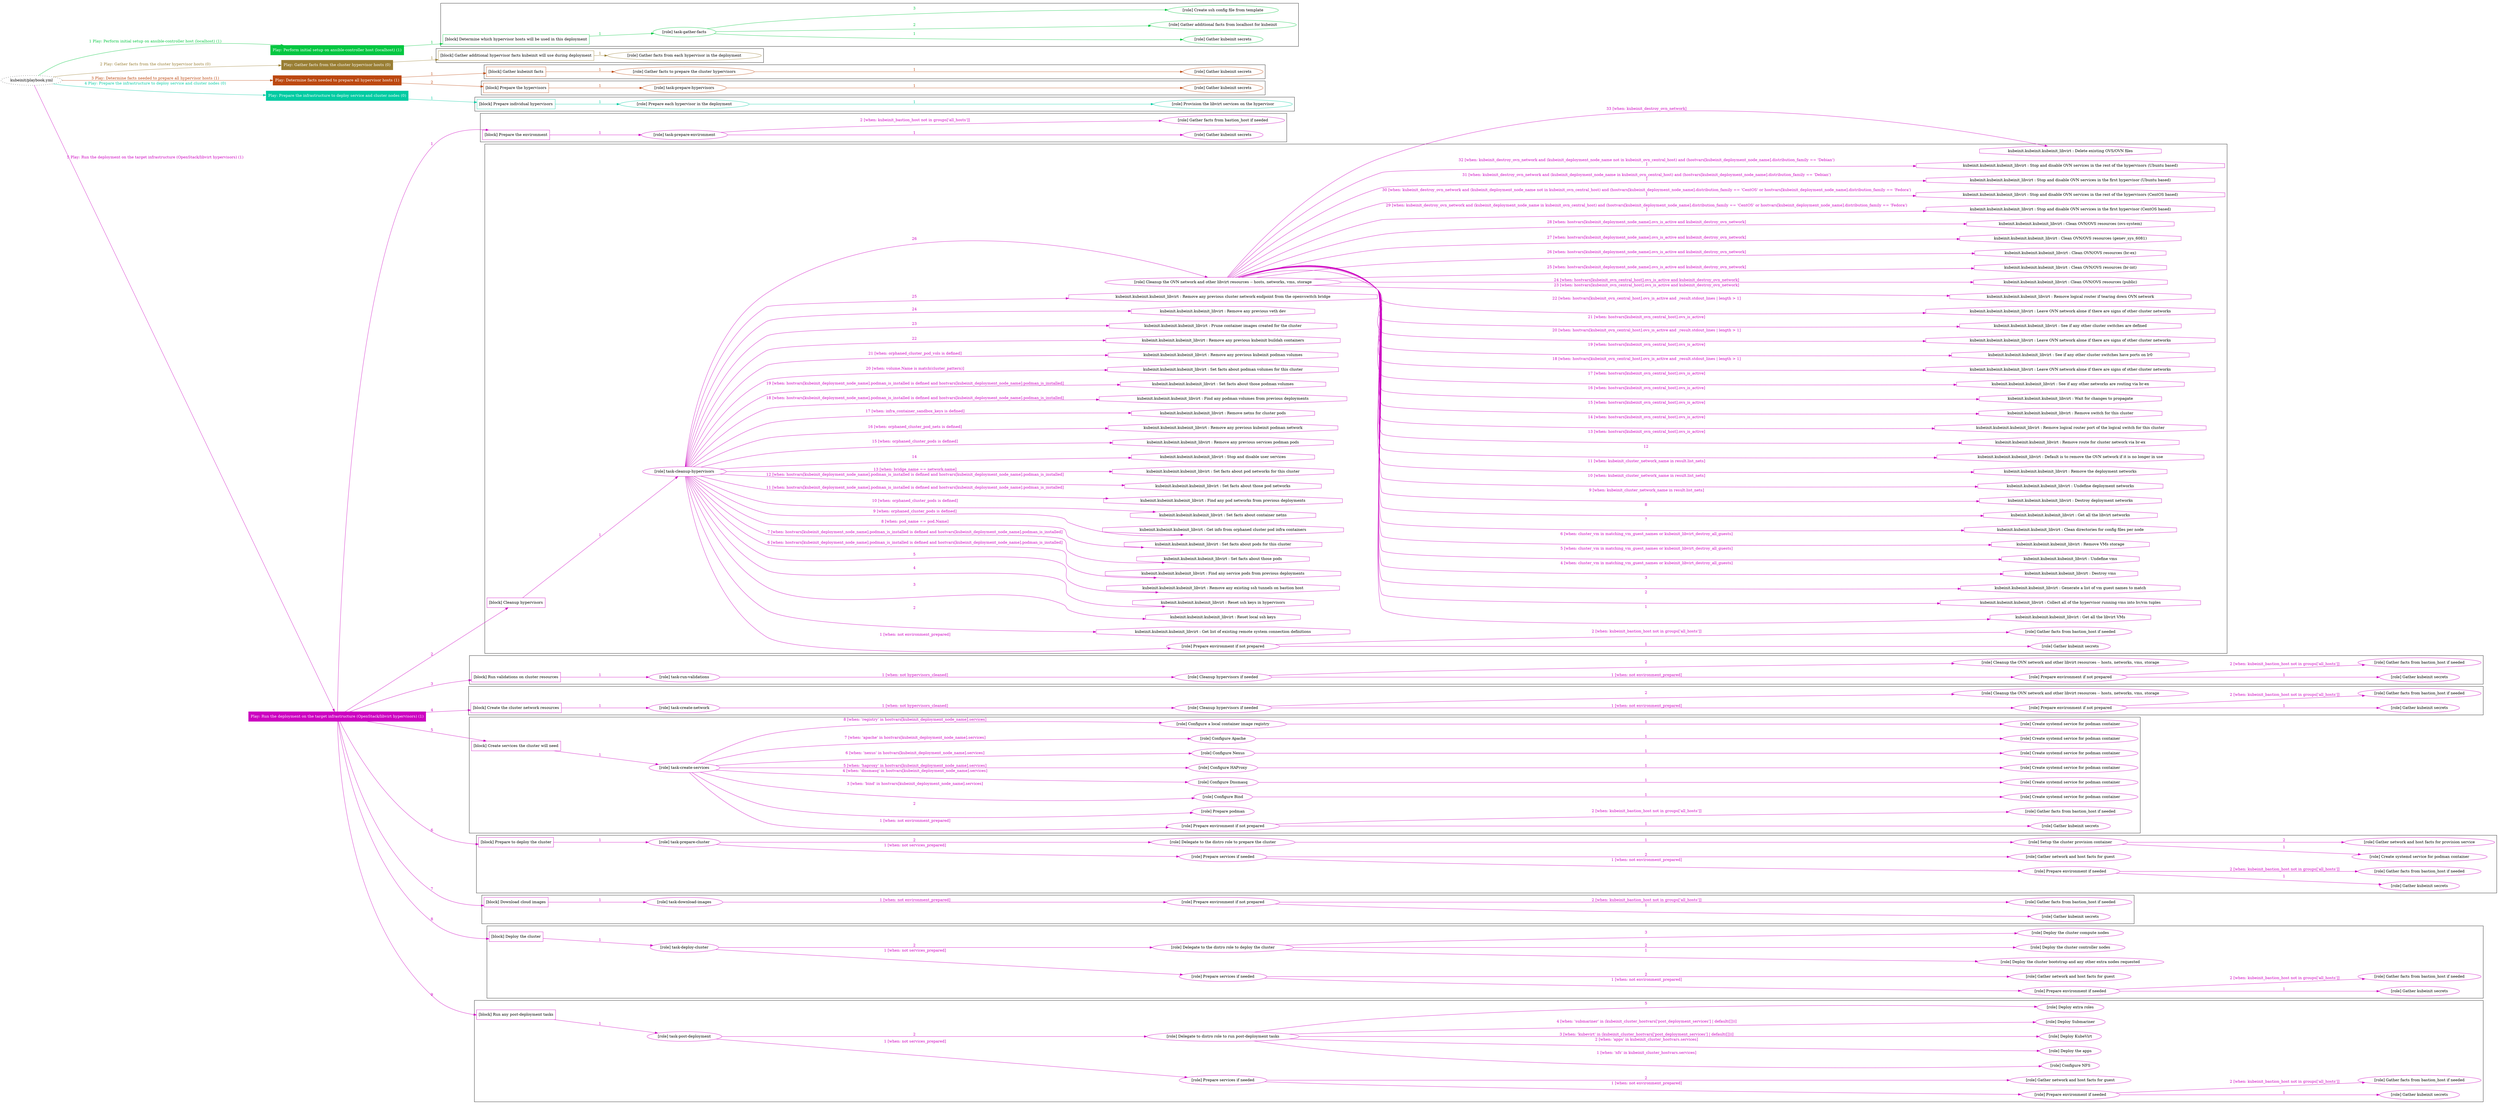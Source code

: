 digraph {
	graph [concentrate=true ordering=in rankdir=LR ratio=fill]
	edge [esep=5 sep=10]
	"kubeinit/playbook.yml" [URL="/home/runner/work/kubeinit/kubeinit/kubeinit/playbook.yml" id=playbook_0eb203ed style=dotted]
	"kubeinit/playbook.yml" -> play_fb01702c [label="1 Play: Perform initial setup on ansible-controller host (localhost) (1)" color="#05c741" fontcolor="#05c741" id=edge_play_fb01702c labeltooltip="1 Play: Perform initial setup on ansible-controller host (localhost) (1)" tooltip="1 Play: Perform initial setup on ansible-controller host (localhost) (1)"]
	subgraph "Play: Perform initial setup on ansible-controller host (localhost) (1)" {
		play_fb01702c [label="Play: Perform initial setup on ansible-controller host (localhost) (1)" URL="/home/runner/work/kubeinit/kubeinit/kubeinit/playbook.yml" color="#05c741" fontcolor="#ffffff" id=play_fb01702c shape=box style=filled tooltip=localhost]
		play_fb01702c -> block_e221cb31 [label=1 color="#05c741" fontcolor="#05c741" id=edge_block_e221cb31 labeltooltip=1 tooltip=1]
		subgraph cluster_block_e221cb31 {
			block_e221cb31 [label="[block] Determine which hypervisor hosts will be used in this deployment" URL="/home/runner/work/kubeinit/kubeinit/kubeinit/playbook.yml" color="#05c741" id=block_e221cb31 labeltooltip="Determine which hypervisor hosts will be used in this deployment" shape=box tooltip="Determine which hypervisor hosts will be used in this deployment"]
			block_e221cb31 -> role_06b136ee [label="1 " color="#05c741" fontcolor="#05c741" id=edge_role_06b136ee labeltooltip="1 " tooltip="1 "]
			subgraph "task-gather-facts" {
				role_06b136ee [label="[role] task-gather-facts" URL="/home/runner/work/kubeinit/kubeinit/kubeinit/playbook.yml" color="#05c741" id=role_06b136ee tooltip="task-gather-facts"]
				role_06b136ee -> role_16c643b0 [label="1 " color="#05c741" fontcolor="#05c741" id=edge_role_16c643b0 labeltooltip="1 " tooltip="1 "]
				subgraph "Gather kubeinit secrets" {
					role_16c643b0 [label="[role] Gather kubeinit secrets" URL="/home/runner/.ansible/collections/ansible_collections/kubeinit/kubeinit/roles/kubeinit_prepare/tasks/build_hypervisors_group.yml" color="#05c741" id=role_16c643b0 tooltip="Gather kubeinit secrets"]
				}
				role_06b136ee -> role_a340a927 [label="2 " color="#05c741" fontcolor="#05c741" id=edge_role_a340a927 labeltooltip="2 " tooltip="2 "]
				subgraph "Gather additional facts from localhost for kubeinit" {
					role_a340a927 [label="[role] Gather additional facts from localhost for kubeinit" URL="/home/runner/.ansible/collections/ansible_collections/kubeinit/kubeinit/roles/kubeinit_prepare/tasks/build_hypervisors_group.yml" color="#05c741" id=role_a340a927 tooltip="Gather additional facts from localhost for kubeinit"]
				}
				role_06b136ee -> role_641f4395 [label="3 " color="#05c741" fontcolor="#05c741" id=edge_role_641f4395 labeltooltip="3 " tooltip="3 "]
				subgraph "Create ssh config file from template" {
					role_641f4395 [label="[role] Create ssh config file from template" URL="/home/runner/.ansible/collections/ansible_collections/kubeinit/kubeinit/roles/kubeinit_prepare/tasks/build_hypervisors_group.yml" color="#05c741" id=role_641f4395 tooltip="Create ssh config file from template"]
				}
			}
		}
	}
	"kubeinit/playbook.yml" -> play_9e10c7e6 [label="2 Play: Gather facts from the cluster hypervisor hosts (0)" color="#997e33" fontcolor="#997e33" id=edge_play_9e10c7e6 labeltooltip="2 Play: Gather facts from the cluster hypervisor hosts (0)" tooltip="2 Play: Gather facts from the cluster hypervisor hosts (0)"]
	subgraph "Play: Gather facts from the cluster hypervisor hosts (0)" {
		play_9e10c7e6 [label="Play: Gather facts from the cluster hypervisor hosts (0)" URL="/home/runner/work/kubeinit/kubeinit/kubeinit/playbook.yml" color="#997e33" fontcolor="#ffffff" id=play_9e10c7e6 shape=box style=filled tooltip="Play: Gather facts from the cluster hypervisor hosts (0)"]
		play_9e10c7e6 -> block_fe9d2790 [label=1 color="#997e33" fontcolor="#997e33" id=edge_block_fe9d2790 labeltooltip=1 tooltip=1]
		subgraph cluster_block_fe9d2790 {
			block_fe9d2790 [label="[block] Gather additional hypervisor facts kubeinit will use during deployment" URL="/home/runner/work/kubeinit/kubeinit/kubeinit/playbook.yml" color="#997e33" id=block_fe9d2790 labeltooltip="Gather additional hypervisor facts kubeinit will use during deployment" shape=box tooltip="Gather additional hypervisor facts kubeinit will use during deployment"]
			block_fe9d2790 -> role_7ab386aa [label="1 " color="#997e33" fontcolor="#997e33" id=edge_role_7ab386aa labeltooltip="1 " tooltip="1 "]
			subgraph "Gather facts from each hypervisor in the deployment" {
				role_7ab386aa [label="[role] Gather facts from each hypervisor in the deployment" URL="/home/runner/work/kubeinit/kubeinit/kubeinit/playbook.yml" color="#997e33" id=role_7ab386aa tooltip="Gather facts from each hypervisor in the deployment"]
			}
		}
	}
	"kubeinit/playbook.yml" -> play_cac824ec [label="3 Play: Determine facts needed to prepare all hypervisor hosts (1)" color="#bc4810" fontcolor="#bc4810" id=edge_play_cac824ec labeltooltip="3 Play: Determine facts needed to prepare all hypervisor hosts (1)" tooltip="3 Play: Determine facts needed to prepare all hypervisor hosts (1)"]
	subgraph "Play: Determine facts needed to prepare all hypervisor hosts (1)" {
		play_cac824ec [label="Play: Determine facts needed to prepare all hypervisor hosts (1)" URL="/home/runner/work/kubeinit/kubeinit/kubeinit/playbook.yml" color="#bc4810" fontcolor="#ffffff" id=play_cac824ec shape=box style=filled tooltip=localhost]
		play_cac824ec -> block_943ca48a [label=1 color="#bc4810" fontcolor="#bc4810" id=edge_block_943ca48a labeltooltip=1 tooltip=1]
		subgraph cluster_block_943ca48a {
			block_943ca48a [label="[block] Gather kubeinit facts" URL="/home/runner/work/kubeinit/kubeinit/kubeinit/playbook.yml" color="#bc4810" id=block_943ca48a labeltooltip="Gather kubeinit facts" shape=box tooltip="Gather kubeinit facts"]
			block_943ca48a -> role_8d683e91 [label="1 " color="#bc4810" fontcolor="#bc4810" id=edge_role_8d683e91 labeltooltip="1 " tooltip="1 "]
			subgraph "Gather facts to prepare the cluster hypervisors" {
				role_8d683e91 [label="[role] Gather facts to prepare the cluster hypervisors" URL="/home/runner/work/kubeinit/kubeinit/kubeinit/playbook.yml" color="#bc4810" id=role_8d683e91 tooltip="Gather facts to prepare the cluster hypervisors"]
				role_8d683e91 -> role_b0155f1e [label="1 " color="#bc4810" fontcolor="#bc4810" id=edge_role_b0155f1e labeltooltip="1 " tooltip="1 "]
				subgraph "Gather kubeinit secrets" {
					role_b0155f1e [label="[role] Gather kubeinit secrets" URL="/home/runner/.ansible/collections/ansible_collections/kubeinit/kubeinit/roles/kubeinit_prepare/tasks/gather_kubeinit_facts.yml" color="#bc4810" id=role_b0155f1e tooltip="Gather kubeinit secrets"]
				}
			}
		}
		play_cac824ec -> block_e50c1f30 [label=2 color="#bc4810" fontcolor="#bc4810" id=edge_block_e50c1f30 labeltooltip=2 tooltip=2]
		subgraph cluster_block_e50c1f30 {
			block_e50c1f30 [label="[block] Prepare the hypervisors" URL="/home/runner/work/kubeinit/kubeinit/kubeinit/playbook.yml" color="#bc4810" id=block_e50c1f30 labeltooltip="Prepare the hypervisors" shape=box tooltip="Prepare the hypervisors"]
			block_e50c1f30 -> role_934b30a4 [label="1 " color="#bc4810" fontcolor="#bc4810" id=edge_role_934b30a4 labeltooltip="1 " tooltip="1 "]
			subgraph "task-prepare-hypervisors" {
				role_934b30a4 [label="[role] task-prepare-hypervisors" URL="/home/runner/work/kubeinit/kubeinit/kubeinit/playbook.yml" color="#bc4810" id=role_934b30a4 tooltip="task-prepare-hypervisors"]
				role_934b30a4 -> role_e0bcb6c1 [label="1 " color="#bc4810" fontcolor="#bc4810" id=edge_role_e0bcb6c1 labeltooltip="1 " tooltip="1 "]
				subgraph "Gather kubeinit secrets" {
					role_e0bcb6c1 [label="[role] Gather kubeinit secrets" URL="/home/runner/.ansible/collections/ansible_collections/kubeinit/kubeinit/roles/kubeinit_prepare/tasks/gather_kubeinit_facts.yml" color="#bc4810" id=role_e0bcb6c1 tooltip="Gather kubeinit secrets"]
				}
			}
		}
	}
	"kubeinit/playbook.yml" -> play_8ec21e49 [label="4 Play: Prepare the infrastructure to deploy service and cluster nodes (0)" color="#01cba2" fontcolor="#01cba2" id=edge_play_8ec21e49 labeltooltip="4 Play: Prepare the infrastructure to deploy service and cluster nodes (0)" tooltip="4 Play: Prepare the infrastructure to deploy service and cluster nodes (0)"]
	subgraph "Play: Prepare the infrastructure to deploy service and cluster nodes (0)" {
		play_8ec21e49 [label="Play: Prepare the infrastructure to deploy service and cluster nodes (0)" URL="/home/runner/work/kubeinit/kubeinit/kubeinit/playbook.yml" color="#01cba2" fontcolor="#ffffff" id=play_8ec21e49 shape=box style=filled tooltip="Play: Prepare the infrastructure to deploy service and cluster nodes (0)"]
		play_8ec21e49 -> block_0fce4e5f [label=1 color="#01cba2" fontcolor="#01cba2" id=edge_block_0fce4e5f labeltooltip=1 tooltip=1]
		subgraph cluster_block_0fce4e5f {
			block_0fce4e5f [label="[block] Prepare individual hypervisors" URL="/home/runner/work/kubeinit/kubeinit/kubeinit/playbook.yml" color="#01cba2" id=block_0fce4e5f labeltooltip="Prepare individual hypervisors" shape=box tooltip="Prepare individual hypervisors"]
			block_0fce4e5f -> role_a08ced6d [label="1 " color="#01cba2" fontcolor="#01cba2" id=edge_role_a08ced6d labeltooltip="1 " tooltip="1 "]
			subgraph "Prepare each hypervisor in the deployment" {
				role_a08ced6d [label="[role] Prepare each hypervisor in the deployment" URL="/home/runner/work/kubeinit/kubeinit/kubeinit/playbook.yml" color="#01cba2" id=role_a08ced6d tooltip="Prepare each hypervisor in the deployment"]
				role_a08ced6d -> role_3f68551b [label="1 " color="#01cba2" fontcolor="#01cba2" id=edge_role_3f68551b labeltooltip="1 " tooltip="1 "]
				subgraph "Provision the libvirt services on the hypervisor" {
					role_3f68551b [label="[role] Provision the libvirt services on the hypervisor" URL="/home/runner/.ansible/collections/ansible_collections/kubeinit/kubeinit/roles/kubeinit_prepare/tasks/prepare_hypervisor.yml" color="#01cba2" id=role_3f68551b tooltip="Provision the libvirt services on the hypervisor"]
				}
			}
		}
	}
	"kubeinit/playbook.yml" -> play_2415d92b [label="5 Play: Run the deployment on the target infrastructure (OpenStack/libvirt hypervisors) (1)" color="#cc00c0" fontcolor="#cc00c0" id=edge_play_2415d92b labeltooltip="5 Play: Run the deployment on the target infrastructure (OpenStack/libvirt hypervisors) (1)" tooltip="5 Play: Run the deployment on the target infrastructure (OpenStack/libvirt hypervisors) (1)"]
	subgraph "Play: Run the deployment on the target infrastructure (OpenStack/libvirt hypervisors) (1)" {
		play_2415d92b [label="Play: Run the deployment on the target infrastructure (OpenStack/libvirt hypervisors) (1)" URL="/home/runner/work/kubeinit/kubeinit/kubeinit/playbook.yml" color="#cc00c0" fontcolor="#ffffff" id=play_2415d92b shape=box style=filled tooltip=localhost]
		play_2415d92b -> block_89145be5 [label=1 color="#cc00c0" fontcolor="#cc00c0" id=edge_block_89145be5 labeltooltip=1 tooltip=1]
		subgraph cluster_block_89145be5 {
			block_89145be5 [label="[block] Prepare the environment" URL="/home/runner/work/kubeinit/kubeinit/kubeinit/playbook.yml" color="#cc00c0" id=block_89145be5 labeltooltip="Prepare the environment" shape=box tooltip="Prepare the environment"]
			block_89145be5 -> role_8e8278fa [label="1 " color="#cc00c0" fontcolor="#cc00c0" id=edge_role_8e8278fa labeltooltip="1 " tooltip="1 "]
			subgraph "task-prepare-environment" {
				role_8e8278fa [label="[role] task-prepare-environment" URL="/home/runner/work/kubeinit/kubeinit/kubeinit/playbook.yml" color="#cc00c0" id=role_8e8278fa tooltip="task-prepare-environment"]
				role_8e8278fa -> role_95549016 [label="1 " color="#cc00c0" fontcolor="#cc00c0" id=edge_role_95549016 labeltooltip="1 " tooltip="1 "]
				subgraph "Gather kubeinit secrets" {
					role_95549016 [label="[role] Gather kubeinit secrets" URL="/home/runner/.ansible/collections/ansible_collections/kubeinit/kubeinit/roles/kubeinit_prepare/tasks/gather_kubeinit_facts.yml" color="#cc00c0" id=role_95549016 tooltip="Gather kubeinit secrets"]
				}
				role_8e8278fa -> role_6b8f490a [label="2 [when: kubeinit_bastion_host not in groups['all_hosts']]" color="#cc00c0" fontcolor="#cc00c0" id=edge_role_6b8f490a labeltooltip="2 [when: kubeinit_bastion_host not in groups['all_hosts']]" tooltip="2 [when: kubeinit_bastion_host not in groups['all_hosts']]"]
				subgraph "Gather facts from bastion_host if needed" {
					role_6b8f490a [label="[role] Gather facts from bastion_host if needed" URL="/home/runner/.ansible/collections/ansible_collections/kubeinit/kubeinit/roles/kubeinit_prepare/tasks/main.yml" color="#cc00c0" id=role_6b8f490a tooltip="Gather facts from bastion_host if needed"]
				}
			}
		}
		play_2415d92b -> block_db7bfade [label=2 color="#cc00c0" fontcolor="#cc00c0" id=edge_block_db7bfade labeltooltip=2 tooltip=2]
		subgraph cluster_block_db7bfade {
			block_db7bfade [label="[block] Cleanup hypervisors" URL="/home/runner/work/kubeinit/kubeinit/kubeinit/playbook.yml" color="#cc00c0" id=block_db7bfade labeltooltip="Cleanup hypervisors" shape=box tooltip="Cleanup hypervisors"]
			block_db7bfade -> role_280f521e [label="1 " color="#cc00c0" fontcolor="#cc00c0" id=edge_role_280f521e labeltooltip="1 " tooltip="1 "]
			subgraph "task-cleanup-hypervisors" {
				role_280f521e [label="[role] task-cleanup-hypervisors" URL="/home/runner/work/kubeinit/kubeinit/kubeinit/playbook.yml" color="#cc00c0" id=role_280f521e tooltip="task-cleanup-hypervisors"]
				role_280f521e -> role_976a2bc7 [label="1 [when: not environment_prepared]" color="#cc00c0" fontcolor="#cc00c0" id=edge_role_976a2bc7 labeltooltip="1 [when: not environment_prepared]" tooltip="1 [when: not environment_prepared]"]
				subgraph "Prepare environment if not prepared" {
					role_976a2bc7 [label="[role] Prepare environment if not prepared" URL="/home/runner/.ansible/collections/ansible_collections/kubeinit/kubeinit/roles/kubeinit_libvirt/tasks/cleanup_hypervisors.yml" color="#cc00c0" id=role_976a2bc7 tooltip="Prepare environment if not prepared"]
					role_976a2bc7 -> role_44c77659 [label="1 " color="#cc00c0" fontcolor="#cc00c0" id=edge_role_44c77659 labeltooltip="1 " tooltip="1 "]
					subgraph "Gather kubeinit secrets" {
						role_44c77659 [label="[role] Gather kubeinit secrets" URL="/home/runner/.ansible/collections/ansible_collections/kubeinit/kubeinit/roles/kubeinit_prepare/tasks/gather_kubeinit_facts.yml" color="#cc00c0" id=role_44c77659 tooltip="Gather kubeinit secrets"]
					}
					role_976a2bc7 -> role_8ad4ec08 [label="2 [when: kubeinit_bastion_host not in groups['all_hosts']]" color="#cc00c0" fontcolor="#cc00c0" id=edge_role_8ad4ec08 labeltooltip="2 [when: kubeinit_bastion_host not in groups['all_hosts']]" tooltip="2 [when: kubeinit_bastion_host not in groups['all_hosts']]"]
					subgraph "Gather facts from bastion_host if needed" {
						role_8ad4ec08 [label="[role] Gather facts from bastion_host if needed" URL="/home/runner/.ansible/collections/ansible_collections/kubeinit/kubeinit/roles/kubeinit_prepare/tasks/main.yml" color="#cc00c0" id=role_8ad4ec08 tooltip="Gather facts from bastion_host if needed"]
					}
				}
				task_142b6f31 [label="kubeinit.kubeinit.kubeinit_libvirt : Get list of existing remote system connection definitions" URL="/home/runner/.ansible/collections/ansible_collections/kubeinit/kubeinit/roles/kubeinit_libvirt/tasks/cleanup_hypervisors.yml" color="#cc00c0" id=task_142b6f31 shape=octagon tooltip="kubeinit.kubeinit.kubeinit_libvirt : Get list of existing remote system connection definitions"]
				role_280f521e -> task_142b6f31 [label="2 " color="#cc00c0" fontcolor="#cc00c0" id=edge_task_142b6f31 labeltooltip="2 " tooltip="2 "]
				task_d8839c07 [label="kubeinit.kubeinit.kubeinit_libvirt : Reset local ssh keys" URL="/home/runner/.ansible/collections/ansible_collections/kubeinit/kubeinit/roles/kubeinit_libvirt/tasks/cleanup_hypervisors.yml" color="#cc00c0" id=task_d8839c07 shape=octagon tooltip="kubeinit.kubeinit.kubeinit_libvirt : Reset local ssh keys"]
				role_280f521e -> task_d8839c07 [label="3 " color="#cc00c0" fontcolor="#cc00c0" id=edge_task_d8839c07 labeltooltip="3 " tooltip="3 "]
				task_b094b130 [label="kubeinit.kubeinit.kubeinit_libvirt : Reset ssh keys in hypervisors" URL="/home/runner/.ansible/collections/ansible_collections/kubeinit/kubeinit/roles/kubeinit_libvirt/tasks/cleanup_hypervisors.yml" color="#cc00c0" id=task_b094b130 shape=octagon tooltip="kubeinit.kubeinit.kubeinit_libvirt : Reset ssh keys in hypervisors"]
				role_280f521e -> task_b094b130 [label="4 " color="#cc00c0" fontcolor="#cc00c0" id=edge_task_b094b130 labeltooltip="4 " tooltip="4 "]
				task_bcf4eb21 [label="kubeinit.kubeinit.kubeinit_libvirt : Remove any existing ssh tunnels on bastion host" URL="/home/runner/.ansible/collections/ansible_collections/kubeinit/kubeinit/roles/kubeinit_libvirt/tasks/cleanup_hypervisors.yml" color="#cc00c0" id=task_bcf4eb21 shape=octagon tooltip="kubeinit.kubeinit.kubeinit_libvirt : Remove any existing ssh tunnels on bastion host"]
				role_280f521e -> task_bcf4eb21 [label="5 " color="#cc00c0" fontcolor="#cc00c0" id=edge_task_bcf4eb21 labeltooltip="5 " tooltip="5 "]
				task_38248a7c [label="kubeinit.kubeinit.kubeinit_libvirt : Find any service pods from previous deployments" URL="/home/runner/.ansible/collections/ansible_collections/kubeinit/kubeinit/roles/kubeinit_libvirt/tasks/cleanup_hypervisors.yml" color="#cc00c0" id=task_38248a7c shape=octagon tooltip="kubeinit.kubeinit.kubeinit_libvirt : Find any service pods from previous deployments"]
				role_280f521e -> task_38248a7c [label="6 [when: hostvars[kubeinit_deployment_node_name].podman_is_installed is defined and hostvars[kubeinit_deployment_node_name].podman_is_installed]" color="#cc00c0" fontcolor="#cc00c0" id=edge_task_38248a7c labeltooltip="6 [when: hostvars[kubeinit_deployment_node_name].podman_is_installed is defined and hostvars[kubeinit_deployment_node_name].podman_is_installed]" tooltip="6 [when: hostvars[kubeinit_deployment_node_name].podman_is_installed is defined and hostvars[kubeinit_deployment_node_name].podman_is_installed]"]
				task_0ca48e70 [label="kubeinit.kubeinit.kubeinit_libvirt : Set facts about those pods" URL="/home/runner/.ansible/collections/ansible_collections/kubeinit/kubeinit/roles/kubeinit_libvirt/tasks/cleanup_hypervisors.yml" color="#cc00c0" id=task_0ca48e70 shape=octagon tooltip="kubeinit.kubeinit.kubeinit_libvirt : Set facts about those pods"]
				role_280f521e -> task_0ca48e70 [label="7 [when: hostvars[kubeinit_deployment_node_name].podman_is_installed is defined and hostvars[kubeinit_deployment_node_name].podman_is_installed]" color="#cc00c0" fontcolor="#cc00c0" id=edge_task_0ca48e70 labeltooltip="7 [when: hostvars[kubeinit_deployment_node_name].podman_is_installed is defined and hostvars[kubeinit_deployment_node_name].podman_is_installed]" tooltip="7 [when: hostvars[kubeinit_deployment_node_name].podman_is_installed is defined and hostvars[kubeinit_deployment_node_name].podman_is_installed]"]
				task_2adab7ea [label="kubeinit.kubeinit.kubeinit_libvirt : Set facts about pods for this cluster" URL="/home/runner/.ansible/collections/ansible_collections/kubeinit/kubeinit/roles/kubeinit_libvirt/tasks/cleanup_hypervisors.yml" color="#cc00c0" id=task_2adab7ea shape=octagon tooltip="kubeinit.kubeinit.kubeinit_libvirt : Set facts about pods for this cluster"]
				role_280f521e -> task_2adab7ea [label="8 [when: pod_name == pod.Name]" color="#cc00c0" fontcolor="#cc00c0" id=edge_task_2adab7ea labeltooltip="8 [when: pod_name == pod.Name]" tooltip="8 [when: pod_name == pod.Name]"]
				task_5d211ec2 [label="kubeinit.kubeinit.kubeinit_libvirt : Get info from orphaned cluster pod infra containers" URL="/home/runner/.ansible/collections/ansible_collections/kubeinit/kubeinit/roles/kubeinit_libvirt/tasks/cleanup_hypervisors.yml" color="#cc00c0" id=task_5d211ec2 shape=octagon tooltip="kubeinit.kubeinit.kubeinit_libvirt : Get info from orphaned cluster pod infra containers"]
				role_280f521e -> task_5d211ec2 [label="9 [when: orphaned_cluster_pods is defined]" color="#cc00c0" fontcolor="#cc00c0" id=edge_task_5d211ec2 labeltooltip="9 [when: orphaned_cluster_pods is defined]" tooltip="9 [when: orphaned_cluster_pods is defined]"]
				task_d370a995 [label="kubeinit.kubeinit.kubeinit_libvirt : Set facts about container netns" URL="/home/runner/.ansible/collections/ansible_collections/kubeinit/kubeinit/roles/kubeinit_libvirt/tasks/cleanup_hypervisors.yml" color="#cc00c0" id=task_d370a995 shape=octagon tooltip="kubeinit.kubeinit.kubeinit_libvirt : Set facts about container netns"]
				role_280f521e -> task_d370a995 [label="10 [when: orphaned_cluster_pods is defined]" color="#cc00c0" fontcolor="#cc00c0" id=edge_task_d370a995 labeltooltip="10 [when: orphaned_cluster_pods is defined]" tooltip="10 [when: orphaned_cluster_pods is defined]"]
				task_ceb244fc [label="kubeinit.kubeinit.kubeinit_libvirt : Find any pod networks from previous deployments" URL="/home/runner/.ansible/collections/ansible_collections/kubeinit/kubeinit/roles/kubeinit_libvirt/tasks/cleanup_hypervisors.yml" color="#cc00c0" id=task_ceb244fc shape=octagon tooltip="kubeinit.kubeinit.kubeinit_libvirt : Find any pod networks from previous deployments"]
				role_280f521e -> task_ceb244fc [label="11 [when: hostvars[kubeinit_deployment_node_name].podman_is_installed is defined and hostvars[kubeinit_deployment_node_name].podman_is_installed]" color="#cc00c0" fontcolor="#cc00c0" id=edge_task_ceb244fc labeltooltip="11 [when: hostvars[kubeinit_deployment_node_name].podman_is_installed is defined and hostvars[kubeinit_deployment_node_name].podman_is_installed]" tooltip="11 [when: hostvars[kubeinit_deployment_node_name].podman_is_installed is defined and hostvars[kubeinit_deployment_node_name].podman_is_installed]"]
				task_df463cb7 [label="kubeinit.kubeinit.kubeinit_libvirt : Set facts about those pod networks" URL="/home/runner/.ansible/collections/ansible_collections/kubeinit/kubeinit/roles/kubeinit_libvirt/tasks/cleanup_hypervisors.yml" color="#cc00c0" id=task_df463cb7 shape=octagon tooltip="kubeinit.kubeinit.kubeinit_libvirt : Set facts about those pod networks"]
				role_280f521e -> task_df463cb7 [label="12 [when: hostvars[kubeinit_deployment_node_name].podman_is_installed is defined and hostvars[kubeinit_deployment_node_name].podman_is_installed]" color="#cc00c0" fontcolor="#cc00c0" id=edge_task_df463cb7 labeltooltip="12 [when: hostvars[kubeinit_deployment_node_name].podman_is_installed is defined and hostvars[kubeinit_deployment_node_name].podman_is_installed]" tooltip="12 [when: hostvars[kubeinit_deployment_node_name].podman_is_installed is defined and hostvars[kubeinit_deployment_node_name].podman_is_installed]"]
				task_cbcd0d31 [label="kubeinit.kubeinit.kubeinit_libvirt : Set facts about pod networks for this cluster" URL="/home/runner/.ansible/collections/ansible_collections/kubeinit/kubeinit/roles/kubeinit_libvirt/tasks/cleanup_hypervisors.yml" color="#cc00c0" id=task_cbcd0d31 shape=octagon tooltip="kubeinit.kubeinit.kubeinit_libvirt : Set facts about pod networks for this cluster"]
				role_280f521e -> task_cbcd0d31 [label="13 [when: bridge_name == network.name]" color="#cc00c0" fontcolor="#cc00c0" id=edge_task_cbcd0d31 labeltooltip="13 [when: bridge_name == network.name]" tooltip="13 [when: bridge_name == network.name]"]
				task_edec7ae7 [label="kubeinit.kubeinit.kubeinit_libvirt : Stop and disable user services" URL="/home/runner/.ansible/collections/ansible_collections/kubeinit/kubeinit/roles/kubeinit_libvirt/tasks/cleanup_hypervisors.yml" color="#cc00c0" id=task_edec7ae7 shape=octagon tooltip="kubeinit.kubeinit.kubeinit_libvirt : Stop and disable user services"]
				role_280f521e -> task_edec7ae7 [label="14 " color="#cc00c0" fontcolor="#cc00c0" id=edge_task_edec7ae7 labeltooltip="14 " tooltip="14 "]
				task_82a47c34 [label="kubeinit.kubeinit.kubeinit_libvirt : Remove any previous services podman pods" URL="/home/runner/.ansible/collections/ansible_collections/kubeinit/kubeinit/roles/kubeinit_libvirt/tasks/cleanup_hypervisors.yml" color="#cc00c0" id=task_82a47c34 shape=octagon tooltip="kubeinit.kubeinit.kubeinit_libvirt : Remove any previous services podman pods"]
				role_280f521e -> task_82a47c34 [label="15 [when: orphaned_cluster_pods is defined]" color="#cc00c0" fontcolor="#cc00c0" id=edge_task_82a47c34 labeltooltip="15 [when: orphaned_cluster_pods is defined]" tooltip="15 [when: orphaned_cluster_pods is defined]"]
				task_165ae8f1 [label="kubeinit.kubeinit.kubeinit_libvirt : Remove any previous kubeinit podman network" URL="/home/runner/.ansible/collections/ansible_collections/kubeinit/kubeinit/roles/kubeinit_libvirt/tasks/cleanup_hypervisors.yml" color="#cc00c0" id=task_165ae8f1 shape=octagon tooltip="kubeinit.kubeinit.kubeinit_libvirt : Remove any previous kubeinit podman network"]
				role_280f521e -> task_165ae8f1 [label="16 [when: orphaned_cluster_pod_nets is defined]" color="#cc00c0" fontcolor="#cc00c0" id=edge_task_165ae8f1 labeltooltip="16 [when: orphaned_cluster_pod_nets is defined]" tooltip="16 [when: orphaned_cluster_pod_nets is defined]"]
				task_a4266d8c [label="kubeinit.kubeinit.kubeinit_libvirt : Remove netns for cluster pods" URL="/home/runner/.ansible/collections/ansible_collections/kubeinit/kubeinit/roles/kubeinit_libvirt/tasks/cleanup_hypervisors.yml" color="#cc00c0" id=task_a4266d8c shape=octagon tooltip="kubeinit.kubeinit.kubeinit_libvirt : Remove netns for cluster pods"]
				role_280f521e -> task_a4266d8c [label="17 [when: infra_container_sandbox_keys is defined]" color="#cc00c0" fontcolor="#cc00c0" id=edge_task_a4266d8c labeltooltip="17 [when: infra_container_sandbox_keys is defined]" tooltip="17 [when: infra_container_sandbox_keys is defined]"]
				task_7a5ddb73 [label="kubeinit.kubeinit.kubeinit_libvirt : Find any podman volumes from previous deployments" URL="/home/runner/.ansible/collections/ansible_collections/kubeinit/kubeinit/roles/kubeinit_libvirt/tasks/cleanup_hypervisors.yml" color="#cc00c0" id=task_7a5ddb73 shape=octagon tooltip="kubeinit.kubeinit.kubeinit_libvirt : Find any podman volumes from previous deployments"]
				role_280f521e -> task_7a5ddb73 [label="18 [when: hostvars[kubeinit_deployment_node_name].podman_is_installed is defined and hostvars[kubeinit_deployment_node_name].podman_is_installed]" color="#cc00c0" fontcolor="#cc00c0" id=edge_task_7a5ddb73 labeltooltip="18 [when: hostvars[kubeinit_deployment_node_name].podman_is_installed is defined and hostvars[kubeinit_deployment_node_name].podman_is_installed]" tooltip="18 [when: hostvars[kubeinit_deployment_node_name].podman_is_installed is defined and hostvars[kubeinit_deployment_node_name].podman_is_installed]"]
				task_887ec635 [label="kubeinit.kubeinit.kubeinit_libvirt : Set facts about those podman volumes" URL="/home/runner/.ansible/collections/ansible_collections/kubeinit/kubeinit/roles/kubeinit_libvirt/tasks/cleanup_hypervisors.yml" color="#cc00c0" id=task_887ec635 shape=octagon tooltip="kubeinit.kubeinit.kubeinit_libvirt : Set facts about those podman volumes"]
				role_280f521e -> task_887ec635 [label="19 [when: hostvars[kubeinit_deployment_node_name].podman_is_installed is defined and hostvars[kubeinit_deployment_node_name].podman_is_installed]" color="#cc00c0" fontcolor="#cc00c0" id=edge_task_887ec635 labeltooltip="19 [when: hostvars[kubeinit_deployment_node_name].podman_is_installed is defined and hostvars[kubeinit_deployment_node_name].podman_is_installed]" tooltip="19 [when: hostvars[kubeinit_deployment_node_name].podman_is_installed is defined and hostvars[kubeinit_deployment_node_name].podman_is_installed]"]
				task_fd61a681 [label="kubeinit.kubeinit.kubeinit_libvirt : Set facts about podman volumes for this cluster" URL="/home/runner/.ansible/collections/ansible_collections/kubeinit/kubeinit/roles/kubeinit_libvirt/tasks/cleanup_hypervisors.yml" color="#cc00c0" id=task_fd61a681 shape=octagon tooltip="kubeinit.kubeinit.kubeinit_libvirt : Set facts about podman volumes for this cluster"]
				role_280f521e -> task_fd61a681 [label="20 [when: volume.Name is match(cluster_pattern)]" color="#cc00c0" fontcolor="#cc00c0" id=edge_task_fd61a681 labeltooltip="20 [when: volume.Name is match(cluster_pattern)]" tooltip="20 [when: volume.Name is match(cluster_pattern)]"]
				task_c955560d [label="kubeinit.kubeinit.kubeinit_libvirt : Remove any previous kubeinit podman volumes" URL="/home/runner/.ansible/collections/ansible_collections/kubeinit/kubeinit/roles/kubeinit_libvirt/tasks/cleanup_hypervisors.yml" color="#cc00c0" id=task_c955560d shape=octagon tooltip="kubeinit.kubeinit.kubeinit_libvirt : Remove any previous kubeinit podman volumes"]
				role_280f521e -> task_c955560d [label="21 [when: orphaned_cluster_pod_vols is defined]" color="#cc00c0" fontcolor="#cc00c0" id=edge_task_c955560d labeltooltip="21 [when: orphaned_cluster_pod_vols is defined]" tooltip="21 [when: orphaned_cluster_pod_vols is defined]"]
				task_9ad82f87 [label="kubeinit.kubeinit.kubeinit_libvirt : Remove any previous kubeinit buildah containers" URL="/home/runner/.ansible/collections/ansible_collections/kubeinit/kubeinit/roles/kubeinit_libvirt/tasks/cleanup_hypervisors.yml" color="#cc00c0" id=task_9ad82f87 shape=octagon tooltip="kubeinit.kubeinit.kubeinit_libvirt : Remove any previous kubeinit buildah containers"]
				role_280f521e -> task_9ad82f87 [label="22 " color="#cc00c0" fontcolor="#cc00c0" id=edge_task_9ad82f87 labeltooltip="22 " tooltip="22 "]
				task_4824cf0d [label="kubeinit.kubeinit.kubeinit_libvirt : Prune container images created for the cluster" URL="/home/runner/.ansible/collections/ansible_collections/kubeinit/kubeinit/roles/kubeinit_libvirt/tasks/cleanup_hypervisors.yml" color="#cc00c0" id=task_4824cf0d shape=octagon tooltip="kubeinit.kubeinit.kubeinit_libvirt : Prune container images created for the cluster"]
				role_280f521e -> task_4824cf0d [label="23 " color="#cc00c0" fontcolor="#cc00c0" id=edge_task_4824cf0d labeltooltip="23 " tooltip="23 "]
				task_c67caec2 [label="kubeinit.kubeinit.kubeinit_libvirt : Remove any previous veth dev" URL="/home/runner/.ansible/collections/ansible_collections/kubeinit/kubeinit/roles/kubeinit_libvirt/tasks/cleanup_hypervisors.yml" color="#cc00c0" id=task_c67caec2 shape=octagon tooltip="kubeinit.kubeinit.kubeinit_libvirt : Remove any previous veth dev"]
				role_280f521e -> task_c67caec2 [label="24 " color="#cc00c0" fontcolor="#cc00c0" id=edge_task_c67caec2 labeltooltip="24 " tooltip="24 "]
				task_33bd098e [label="kubeinit.kubeinit.kubeinit_libvirt : Remove any previous cluster network endpoint from the openvswitch bridge" URL="/home/runner/.ansible/collections/ansible_collections/kubeinit/kubeinit/roles/kubeinit_libvirt/tasks/cleanup_hypervisors.yml" color="#cc00c0" id=task_33bd098e shape=octagon tooltip="kubeinit.kubeinit.kubeinit_libvirt : Remove any previous cluster network endpoint from the openvswitch bridge"]
				role_280f521e -> task_33bd098e [label="25 " color="#cc00c0" fontcolor="#cc00c0" id=edge_task_33bd098e labeltooltip="25 " tooltip="25 "]
				role_280f521e -> role_6d707ee0 [label="26 " color="#cc00c0" fontcolor="#cc00c0" id=edge_role_6d707ee0 labeltooltip="26 " tooltip="26 "]
				subgraph "Cleanup the OVN network and other libvirt resources -- hosts, networks, vms, storage" {
					role_6d707ee0 [label="[role] Cleanup the OVN network and other libvirt resources -- hosts, networks, vms, storage" URL="/home/runner/.ansible/collections/ansible_collections/kubeinit/kubeinit/roles/kubeinit_libvirt/tasks/cleanup_hypervisors.yml" color="#cc00c0" id=role_6d707ee0 tooltip="Cleanup the OVN network and other libvirt resources -- hosts, networks, vms, storage"]
					task_e9483169 [label="kubeinit.kubeinit.kubeinit_libvirt : Get all the libvirt VMs" URL="/home/runner/.ansible/collections/ansible_collections/kubeinit/kubeinit/roles/kubeinit_libvirt/tasks/cleanup_libvirt.yml" color="#cc00c0" id=task_e9483169 shape=octagon tooltip="kubeinit.kubeinit.kubeinit_libvirt : Get all the libvirt VMs"]
					role_6d707ee0 -> task_e9483169 [label="1 " color="#cc00c0" fontcolor="#cc00c0" id=edge_task_e9483169 labeltooltip="1 " tooltip="1 "]
					task_4210d0e5 [label="kubeinit.kubeinit.kubeinit_libvirt : Collect all of the hypervisor running vms into hv/vm tuples" URL="/home/runner/.ansible/collections/ansible_collections/kubeinit/kubeinit/roles/kubeinit_libvirt/tasks/cleanup_libvirt.yml" color="#cc00c0" id=task_4210d0e5 shape=octagon tooltip="kubeinit.kubeinit.kubeinit_libvirt : Collect all of the hypervisor running vms into hv/vm tuples"]
					role_6d707ee0 -> task_4210d0e5 [label="2 " color="#cc00c0" fontcolor="#cc00c0" id=edge_task_4210d0e5 labeltooltip="2 " tooltip="2 "]
					task_f94d98cb [label="kubeinit.kubeinit.kubeinit_libvirt : Generate a list of vm guest names to match" URL="/home/runner/.ansible/collections/ansible_collections/kubeinit/kubeinit/roles/kubeinit_libvirt/tasks/cleanup_libvirt.yml" color="#cc00c0" id=task_f94d98cb shape=octagon tooltip="kubeinit.kubeinit.kubeinit_libvirt : Generate a list of vm guest names to match"]
					role_6d707ee0 -> task_f94d98cb [label="3 " color="#cc00c0" fontcolor="#cc00c0" id=edge_task_f94d98cb labeltooltip="3 " tooltip="3 "]
					task_98ff7307 [label="kubeinit.kubeinit.kubeinit_libvirt : Destroy vms" URL="/home/runner/.ansible/collections/ansible_collections/kubeinit/kubeinit/roles/kubeinit_libvirt/tasks/cleanup_libvirt.yml" color="#cc00c0" id=task_98ff7307 shape=octagon tooltip="kubeinit.kubeinit.kubeinit_libvirt : Destroy vms"]
					role_6d707ee0 -> task_98ff7307 [label="4 [when: cluster_vm in matching_vm_guest_names or kubeinit_libvirt_destroy_all_guests]" color="#cc00c0" fontcolor="#cc00c0" id=edge_task_98ff7307 labeltooltip="4 [when: cluster_vm in matching_vm_guest_names or kubeinit_libvirt_destroy_all_guests]" tooltip="4 [when: cluster_vm in matching_vm_guest_names or kubeinit_libvirt_destroy_all_guests]"]
					task_d2f13cd9 [label="kubeinit.kubeinit.kubeinit_libvirt : Undefine vms" URL="/home/runner/.ansible/collections/ansible_collections/kubeinit/kubeinit/roles/kubeinit_libvirt/tasks/cleanup_libvirt.yml" color="#cc00c0" id=task_d2f13cd9 shape=octagon tooltip="kubeinit.kubeinit.kubeinit_libvirt : Undefine vms"]
					role_6d707ee0 -> task_d2f13cd9 [label="5 [when: cluster_vm in matching_vm_guest_names or kubeinit_libvirt_destroy_all_guests]" color="#cc00c0" fontcolor="#cc00c0" id=edge_task_d2f13cd9 labeltooltip="5 [when: cluster_vm in matching_vm_guest_names or kubeinit_libvirt_destroy_all_guests]" tooltip="5 [when: cluster_vm in matching_vm_guest_names or kubeinit_libvirt_destroy_all_guests]"]
					task_c7296be0 [label="kubeinit.kubeinit.kubeinit_libvirt : Remove VMs storage" URL="/home/runner/.ansible/collections/ansible_collections/kubeinit/kubeinit/roles/kubeinit_libvirt/tasks/cleanup_libvirt.yml" color="#cc00c0" id=task_c7296be0 shape=octagon tooltip="kubeinit.kubeinit.kubeinit_libvirt : Remove VMs storage"]
					role_6d707ee0 -> task_c7296be0 [label="6 [when: cluster_vm in matching_vm_guest_names or kubeinit_libvirt_destroy_all_guests]" color="#cc00c0" fontcolor="#cc00c0" id=edge_task_c7296be0 labeltooltip="6 [when: cluster_vm in matching_vm_guest_names or kubeinit_libvirt_destroy_all_guests]" tooltip="6 [when: cluster_vm in matching_vm_guest_names or kubeinit_libvirt_destroy_all_guests]"]
					task_77f0ad9a [label="kubeinit.kubeinit.kubeinit_libvirt : Clean directories for config files per node" URL="/home/runner/.ansible/collections/ansible_collections/kubeinit/kubeinit/roles/kubeinit_libvirt/tasks/cleanup_libvirt.yml" color="#cc00c0" id=task_77f0ad9a shape=octagon tooltip="kubeinit.kubeinit.kubeinit_libvirt : Clean directories for config files per node"]
					role_6d707ee0 -> task_77f0ad9a [label="7 " color="#cc00c0" fontcolor="#cc00c0" id=edge_task_77f0ad9a labeltooltip="7 " tooltip="7 "]
					task_41d54611 [label="kubeinit.kubeinit.kubeinit_libvirt : Get all the libvirt networks" URL="/home/runner/.ansible/collections/ansible_collections/kubeinit/kubeinit/roles/kubeinit_libvirt/tasks/cleanup_libvirt.yml" color="#cc00c0" id=task_41d54611 shape=octagon tooltip="kubeinit.kubeinit.kubeinit_libvirt : Get all the libvirt networks"]
					role_6d707ee0 -> task_41d54611 [label="8 " color="#cc00c0" fontcolor="#cc00c0" id=edge_task_41d54611 labeltooltip="8 " tooltip="8 "]
					task_e23fa4cb [label="kubeinit.kubeinit.kubeinit_libvirt : Destroy deployment networks" URL="/home/runner/.ansible/collections/ansible_collections/kubeinit/kubeinit/roles/kubeinit_libvirt/tasks/cleanup_libvirt.yml" color="#cc00c0" id=task_e23fa4cb shape=octagon tooltip="kubeinit.kubeinit.kubeinit_libvirt : Destroy deployment networks"]
					role_6d707ee0 -> task_e23fa4cb [label="9 [when: kubeinit_cluster_network_name in result.list_nets]" color="#cc00c0" fontcolor="#cc00c0" id=edge_task_e23fa4cb labeltooltip="9 [when: kubeinit_cluster_network_name in result.list_nets]" tooltip="9 [when: kubeinit_cluster_network_name in result.list_nets]"]
					task_32ebaef4 [label="kubeinit.kubeinit.kubeinit_libvirt : Undefine deployment networks" URL="/home/runner/.ansible/collections/ansible_collections/kubeinit/kubeinit/roles/kubeinit_libvirt/tasks/cleanup_libvirt.yml" color="#cc00c0" id=task_32ebaef4 shape=octagon tooltip="kubeinit.kubeinit.kubeinit_libvirt : Undefine deployment networks"]
					role_6d707ee0 -> task_32ebaef4 [label="10 [when: kubeinit_cluster_network_name in result.list_nets]" color="#cc00c0" fontcolor="#cc00c0" id=edge_task_32ebaef4 labeltooltip="10 [when: kubeinit_cluster_network_name in result.list_nets]" tooltip="10 [when: kubeinit_cluster_network_name in result.list_nets]"]
					task_0123c435 [label="kubeinit.kubeinit.kubeinit_libvirt : Remove the deployment networks" URL="/home/runner/.ansible/collections/ansible_collections/kubeinit/kubeinit/roles/kubeinit_libvirt/tasks/cleanup_libvirt.yml" color="#cc00c0" id=task_0123c435 shape=octagon tooltip="kubeinit.kubeinit.kubeinit_libvirt : Remove the deployment networks"]
					role_6d707ee0 -> task_0123c435 [label="11 [when: kubeinit_cluster_network_name in result.list_nets]" color="#cc00c0" fontcolor="#cc00c0" id=edge_task_0123c435 labeltooltip="11 [when: kubeinit_cluster_network_name in result.list_nets]" tooltip="11 [when: kubeinit_cluster_network_name in result.list_nets]"]
					task_5368ef54 [label="kubeinit.kubeinit.kubeinit_libvirt : Default is to remove the OVN network if it is no longer in use" URL="/home/runner/.ansible/collections/ansible_collections/kubeinit/kubeinit/roles/kubeinit_libvirt/tasks/cleanup_libvirt.yml" color="#cc00c0" id=task_5368ef54 shape=octagon tooltip="kubeinit.kubeinit.kubeinit_libvirt : Default is to remove the OVN network if it is no longer in use"]
					role_6d707ee0 -> task_5368ef54 [label="12 " color="#cc00c0" fontcolor="#cc00c0" id=edge_task_5368ef54 labeltooltip="12 " tooltip="12 "]
					task_25ca45e2 [label="kubeinit.kubeinit.kubeinit_libvirt : Remove route for cluster network via br-ex" URL="/home/runner/.ansible/collections/ansible_collections/kubeinit/kubeinit/roles/kubeinit_libvirt/tasks/cleanup_libvirt.yml" color="#cc00c0" id=task_25ca45e2 shape=octagon tooltip="kubeinit.kubeinit.kubeinit_libvirt : Remove route for cluster network via br-ex"]
					role_6d707ee0 -> task_25ca45e2 [label="13 [when: hostvars[kubeinit_ovn_central_host].ovs_is_active]" color="#cc00c0" fontcolor="#cc00c0" id=edge_task_25ca45e2 labeltooltip="13 [when: hostvars[kubeinit_ovn_central_host].ovs_is_active]" tooltip="13 [when: hostvars[kubeinit_ovn_central_host].ovs_is_active]"]
					task_cfa2f1af [label="kubeinit.kubeinit.kubeinit_libvirt : Remove logical router port of the logical switch for this cluster" URL="/home/runner/.ansible/collections/ansible_collections/kubeinit/kubeinit/roles/kubeinit_libvirt/tasks/cleanup_libvirt.yml" color="#cc00c0" id=task_cfa2f1af shape=octagon tooltip="kubeinit.kubeinit.kubeinit_libvirt : Remove logical router port of the logical switch for this cluster"]
					role_6d707ee0 -> task_cfa2f1af [label="14 [when: hostvars[kubeinit_ovn_central_host].ovs_is_active]" color="#cc00c0" fontcolor="#cc00c0" id=edge_task_cfa2f1af labeltooltip="14 [when: hostvars[kubeinit_ovn_central_host].ovs_is_active]" tooltip="14 [when: hostvars[kubeinit_ovn_central_host].ovs_is_active]"]
					task_2c2c44e5 [label="kubeinit.kubeinit.kubeinit_libvirt : Remove switch for this cluster" URL="/home/runner/.ansible/collections/ansible_collections/kubeinit/kubeinit/roles/kubeinit_libvirt/tasks/cleanup_libvirt.yml" color="#cc00c0" id=task_2c2c44e5 shape=octagon tooltip="kubeinit.kubeinit.kubeinit_libvirt : Remove switch for this cluster"]
					role_6d707ee0 -> task_2c2c44e5 [label="15 [when: hostvars[kubeinit_ovn_central_host].ovs_is_active]" color="#cc00c0" fontcolor="#cc00c0" id=edge_task_2c2c44e5 labeltooltip="15 [when: hostvars[kubeinit_ovn_central_host].ovs_is_active]" tooltip="15 [when: hostvars[kubeinit_ovn_central_host].ovs_is_active]"]
					task_820bfb3e [label="kubeinit.kubeinit.kubeinit_libvirt : Wait for changes to propagate" URL="/home/runner/.ansible/collections/ansible_collections/kubeinit/kubeinit/roles/kubeinit_libvirt/tasks/cleanup_libvirt.yml" color="#cc00c0" id=task_820bfb3e shape=octagon tooltip="kubeinit.kubeinit.kubeinit_libvirt : Wait for changes to propagate"]
					role_6d707ee0 -> task_820bfb3e [label="16 [when: hostvars[kubeinit_ovn_central_host].ovs_is_active]" color="#cc00c0" fontcolor="#cc00c0" id=edge_task_820bfb3e labeltooltip="16 [when: hostvars[kubeinit_ovn_central_host].ovs_is_active]" tooltip="16 [when: hostvars[kubeinit_ovn_central_host].ovs_is_active]"]
					task_b47ed9fa [label="kubeinit.kubeinit.kubeinit_libvirt : See if any other networks are routing via br-ex" URL="/home/runner/.ansible/collections/ansible_collections/kubeinit/kubeinit/roles/kubeinit_libvirt/tasks/cleanup_libvirt.yml" color="#cc00c0" id=task_b47ed9fa shape=octagon tooltip="kubeinit.kubeinit.kubeinit_libvirt : See if any other networks are routing via br-ex"]
					role_6d707ee0 -> task_b47ed9fa [label="17 [when: hostvars[kubeinit_ovn_central_host].ovs_is_active]" color="#cc00c0" fontcolor="#cc00c0" id=edge_task_b47ed9fa labeltooltip="17 [when: hostvars[kubeinit_ovn_central_host].ovs_is_active]" tooltip="17 [when: hostvars[kubeinit_ovn_central_host].ovs_is_active]"]
					task_98144a88 [label="kubeinit.kubeinit.kubeinit_libvirt : Leave OVN network alone if there are signs of other cluster networks" URL="/home/runner/.ansible/collections/ansible_collections/kubeinit/kubeinit/roles/kubeinit_libvirt/tasks/cleanup_libvirt.yml" color="#cc00c0" id=task_98144a88 shape=octagon tooltip="kubeinit.kubeinit.kubeinit_libvirt : Leave OVN network alone if there are signs of other cluster networks"]
					role_6d707ee0 -> task_98144a88 [label="18 [when: hostvars[kubeinit_ovn_central_host].ovs_is_active and _result.stdout_lines | length > 1]" color="#cc00c0" fontcolor="#cc00c0" id=edge_task_98144a88 labeltooltip="18 [when: hostvars[kubeinit_ovn_central_host].ovs_is_active and _result.stdout_lines | length > 1]" tooltip="18 [when: hostvars[kubeinit_ovn_central_host].ovs_is_active and _result.stdout_lines | length > 1]"]
					task_943c6a67 [label="kubeinit.kubeinit.kubeinit_libvirt : See if any other cluster switches have ports on lr0" URL="/home/runner/.ansible/collections/ansible_collections/kubeinit/kubeinit/roles/kubeinit_libvirt/tasks/cleanup_libvirt.yml" color="#cc00c0" id=task_943c6a67 shape=octagon tooltip="kubeinit.kubeinit.kubeinit_libvirt : See if any other cluster switches have ports on lr0"]
					role_6d707ee0 -> task_943c6a67 [label="19 [when: hostvars[kubeinit_ovn_central_host].ovs_is_active]" color="#cc00c0" fontcolor="#cc00c0" id=edge_task_943c6a67 labeltooltip="19 [when: hostvars[kubeinit_ovn_central_host].ovs_is_active]" tooltip="19 [when: hostvars[kubeinit_ovn_central_host].ovs_is_active]"]
					task_e602162e [label="kubeinit.kubeinit.kubeinit_libvirt : Leave OVN network alone if there are signs of other cluster networks" URL="/home/runner/.ansible/collections/ansible_collections/kubeinit/kubeinit/roles/kubeinit_libvirt/tasks/cleanup_libvirt.yml" color="#cc00c0" id=task_e602162e shape=octagon tooltip="kubeinit.kubeinit.kubeinit_libvirt : Leave OVN network alone if there are signs of other cluster networks"]
					role_6d707ee0 -> task_e602162e [label="20 [when: hostvars[kubeinit_ovn_central_host].ovs_is_active and _result.stdout_lines | length > 1]" color="#cc00c0" fontcolor="#cc00c0" id=edge_task_e602162e labeltooltip="20 [when: hostvars[kubeinit_ovn_central_host].ovs_is_active and _result.stdout_lines | length > 1]" tooltip="20 [when: hostvars[kubeinit_ovn_central_host].ovs_is_active and _result.stdout_lines | length > 1]"]
					task_52368264 [label="kubeinit.kubeinit.kubeinit_libvirt : See if any other cluster switches are defined" URL="/home/runner/.ansible/collections/ansible_collections/kubeinit/kubeinit/roles/kubeinit_libvirt/tasks/cleanup_libvirt.yml" color="#cc00c0" id=task_52368264 shape=octagon tooltip="kubeinit.kubeinit.kubeinit_libvirt : See if any other cluster switches are defined"]
					role_6d707ee0 -> task_52368264 [label="21 [when: hostvars[kubeinit_ovn_central_host].ovs_is_active]" color="#cc00c0" fontcolor="#cc00c0" id=edge_task_52368264 labeltooltip="21 [when: hostvars[kubeinit_ovn_central_host].ovs_is_active]" tooltip="21 [when: hostvars[kubeinit_ovn_central_host].ovs_is_active]"]
					task_378cd44d [label="kubeinit.kubeinit.kubeinit_libvirt : Leave OVN network alone if there are signs of other cluster networks" URL="/home/runner/.ansible/collections/ansible_collections/kubeinit/kubeinit/roles/kubeinit_libvirt/tasks/cleanup_libvirt.yml" color="#cc00c0" id=task_378cd44d shape=octagon tooltip="kubeinit.kubeinit.kubeinit_libvirt : Leave OVN network alone if there are signs of other cluster networks"]
					role_6d707ee0 -> task_378cd44d [label="22 [when: hostvars[kubeinit_ovn_central_host].ovs_is_active and _result.stdout_lines | length > 1]" color="#cc00c0" fontcolor="#cc00c0" id=edge_task_378cd44d labeltooltip="22 [when: hostvars[kubeinit_ovn_central_host].ovs_is_active and _result.stdout_lines | length > 1]" tooltip="22 [when: hostvars[kubeinit_ovn_central_host].ovs_is_active and _result.stdout_lines | length > 1]"]
					task_0ef7433a [label="kubeinit.kubeinit.kubeinit_libvirt : Remove logical router if tearing down OVN network" URL="/home/runner/.ansible/collections/ansible_collections/kubeinit/kubeinit/roles/kubeinit_libvirt/tasks/cleanup_libvirt.yml" color="#cc00c0" id=task_0ef7433a shape=octagon tooltip="kubeinit.kubeinit.kubeinit_libvirt : Remove logical router if tearing down OVN network"]
					role_6d707ee0 -> task_0ef7433a [label="23 [when: hostvars[kubeinit_ovn_central_host].ovs_is_active and kubeinit_destroy_ovn_network]" color="#cc00c0" fontcolor="#cc00c0" id=edge_task_0ef7433a labeltooltip="23 [when: hostvars[kubeinit_ovn_central_host].ovs_is_active and kubeinit_destroy_ovn_network]" tooltip="23 [when: hostvars[kubeinit_ovn_central_host].ovs_is_active and kubeinit_destroy_ovn_network]"]
					task_70a9cc2a [label="kubeinit.kubeinit.kubeinit_libvirt : Clean OVN/OVS resources (public)" URL="/home/runner/.ansible/collections/ansible_collections/kubeinit/kubeinit/roles/kubeinit_libvirt/tasks/cleanup_libvirt.yml" color="#cc00c0" id=task_70a9cc2a shape=octagon tooltip="kubeinit.kubeinit.kubeinit_libvirt : Clean OVN/OVS resources (public)"]
					role_6d707ee0 -> task_70a9cc2a [label="24 [when: hostvars[kubeinit_ovn_central_host].ovs_is_active and kubeinit_destroy_ovn_network]" color="#cc00c0" fontcolor="#cc00c0" id=edge_task_70a9cc2a labeltooltip="24 [when: hostvars[kubeinit_ovn_central_host].ovs_is_active and kubeinit_destroy_ovn_network]" tooltip="24 [when: hostvars[kubeinit_ovn_central_host].ovs_is_active and kubeinit_destroy_ovn_network]"]
					task_921e47d1 [label="kubeinit.kubeinit.kubeinit_libvirt : Clean OVN/OVS resources (br-int)" URL="/home/runner/.ansible/collections/ansible_collections/kubeinit/kubeinit/roles/kubeinit_libvirt/tasks/cleanup_libvirt.yml" color="#cc00c0" id=task_921e47d1 shape=octagon tooltip="kubeinit.kubeinit.kubeinit_libvirt : Clean OVN/OVS resources (br-int)"]
					role_6d707ee0 -> task_921e47d1 [label="25 [when: hostvars[kubeinit_deployment_node_name].ovs_is_active and kubeinit_destroy_ovn_network]" color="#cc00c0" fontcolor="#cc00c0" id=edge_task_921e47d1 labeltooltip="25 [when: hostvars[kubeinit_deployment_node_name].ovs_is_active and kubeinit_destroy_ovn_network]" tooltip="25 [when: hostvars[kubeinit_deployment_node_name].ovs_is_active and kubeinit_destroy_ovn_network]"]
					task_d247abce [label="kubeinit.kubeinit.kubeinit_libvirt : Clean OVN/OVS resources (br-ex)" URL="/home/runner/.ansible/collections/ansible_collections/kubeinit/kubeinit/roles/kubeinit_libvirt/tasks/cleanup_libvirt.yml" color="#cc00c0" id=task_d247abce shape=octagon tooltip="kubeinit.kubeinit.kubeinit_libvirt : Clean OVN/OVS resources (br-ex)"]
					role_6d707ee0 -> task_d247abce [label="26 [when: hostvars[kubeinit_deployment_node_name].ovs_is_active and kubeinit_destroy_ovn_network]" color="#cc00c0" fontcolor="#cc00c0" id=edge_task_d247abce labeltooltip="26 [when: hostvars[kubeinit_deployment_node_name].ovs_is_active and kubeinit_destroy_ovn_network]" tooltip="26 [when: hostvars[kubeinit_deployment_node_name].ovs_is_active and kubeinit_destroy_ovn_network]"]
					task_282dfb3a [label="kubeinit.kubeinit.kubeinit_libvirt : Clean OVN/OVS resources (genev_sys_6081)" URL="/home/runner/.ansible/collections/ansible_collections/kubeinit/kubeinit/roles/kubeinit_libvirt/tasks/cleanup_libvirt.yml" color="#cc00c0" id=task_282dfb3a shape=octagon tooltip="kubeinit.kubeinit.kubeinit_libvirt : Clean OVN/OVS resources (genev_sys_6081)"]
					role_6d707ee0 -> task_282dfb3a [label="27 [when: hostvars[kubeinit_deployment_node_name].ovs_is_active and kubeinit_destroy_ovn_network]" color="#cc00c0" fontcolor="#cc00c0" id=edge_task_282dfb3a labeltooltip="27 [when: hostvars[kubeinit_deployment_node_name].ovs_is_active and kubeinit_destroy_ovn_network]" tooltip="27 [when: hostvars[kubeinit_deployment_node_name].ovs_is_active and kubeinit_destroy_ovn_network]"]
					task_30b5ee6b [label="kubeinit.kubeinit.kubeinit_libvirt : Clean OVN/OVS resources (ovs-system)" URL="/home/runner/.ansible/collections/ansible_collections/kubeinit/kubeinit/roles/kubeinit_libvirt/tasks/cleanup_libvirt.yml" color="#cc00c0" id=task_30b5ee6b shape=octagon tooltip="kubeinit.kubeinit.kubeinit_libvirt : Clean OVN/OVS resources (ovs-system)"]
					role_6d707ee0 -> task_30b5ee6b [label="28 [when: hostvars[kubeinit_deployment_node_name].ovs_is_active and kubeinit_destroy_ovn_network]" color="#cc00c0" fontcolor="#cc00c0" id=edge_task_30b5ee6b labeltooltip="28 [when: hostvars[kubeinit_deployment_node_name].ovs_is_active and kubeinit_destroy_ovn_network]" tooltip="28 [when: hostvars[kubeinit_deployment_node_name].ovs_is_active and kubeinit_destroy_ovn_network]"]
					task_c7ee288a [label="kubeinit.kubeinit.kubeinit_libvirt : Stop and disable OVN services in the first hypervisor (CentOS based)" URL="/home/runner/.ansible/collections/ansible_collections/kubeinit/kubeinit/roles/kubeinit_libvirt/tasks/cleanup_libvirt.yml" color="#cc00c0" id=task_c7ee288a shape=octagon tooltip="kubeinit.kubeinit.kubeinit_libvirt : Stop and disable OVN services in the first hypervisor (CentOS based)"]
					role_6d707ee0 -> task_c7ee288a [label="29 [when: kubeinit_destroy_ovn_network and (kubeinit_deployment_node_name in kubeinit_ovn_central_host) and (hostvars[kubeinit_deployment_node_name].distribution_family == 'CentOS' or hostvars[kubeinit_deployment_node_name].distribution_family == 'Fedora')
]" color="#cc00c0" fontcolor="#cc00c0" id=edge_task_c7ee288a labeltooltip="29 [when: kubeinit_destroy_ovn_network and (kubeinit_deployment_node_name in kubeinit_ovn_central_host) and (hostvars[kubeinit_deployment_node_name].distribution_family == 'CentOS' or hostvars[kubeinit_deployment_node_name].distribution_family == 'Fedora')
]" tooltip="29 [when: kubeinit_destroy_ovn_network and (kubeinit_deployment_node_name in kubeinit_ovn_central_host) and (hostvars[kubeinit_deployment_node_name].distribution_family == 'CentOS' or hostvars[kubeinit_deployment_node_name].distribution_family == 'Fedora')
]"]
					task_fdc29523 [label="kubeinit.kubeinit.kubeinit_libvirt : Stop and disable OVN services in the rest of the hypervisors (CentOS based)" URL="/home/runner/.ansible/collections/ansible_collections/kubeinit/kubeinit/roles/kubeinit_libvirt/tasks/cleanup_libvirt.yml" color="#cc00c0" id=task_fdc29523 shape=octagon tooltip="kubeinit.kubeinit.kubeinit_libvirt : Stop and disable OVN services in the rest of the hypervisors (CentOS based)"]
					role_6d707ee0 -> task_fdc29523 [label="30 [when: kubeinit_destroy_ovn_network and (kubeinit_deployment_node_name not in kubeinit_ovn_central_host) and (hostvars[kubeinit_deployment_node_name].distribution_family == 'CentOS' or hostvars[kubeinit_deployment_node_name].distribution_family == 'Fedora')
]" color="#cc00c0" fontcolor="#cc00c0" id=edge_task_fdc29523 labeltooltip="30 [when: kubeinit_destroy_ovn_network and (kubeinit_deployment_node_name not in kubeinit_ovn_central_host) and (hostvars[kubeinit_deployment_node_name].distribution_family == 'CentOS' or hostvars[kubeinit_deployment_node_name].distribution_family == 'Fedora')
]" tooltip="30 [when: kubeinit_destroy_ovn_network and (kubeinit_deployment_node_name not in kubeinit_ovn_central_host) and (hostvars[kubeinit_deployment_node_name].distribution_family == 'CentOS' or hostvars[kubeinit_deployment_node_name].distribution_family == 'Fedora')
]"]
					task_c9a77f73 [label="kubeinit.kubeinit.kubeinit_libvirt : Stop and disable OVN services in the first hypervisor (Ubuntu based)" URL="/home/runner/.ansible/collections/ansible_collections/kubeinit/kubeinit/roles/kubeinit_libvirt/tasks/cleanup_libvirt.yml" color="#cc00c0" id=task_c9a77f73 shape=octagon tooltip="kubeinit.kubeinit.kubeinit_libvirt : Stop and disable OVN services in the first hypervisor (Ubuntu based)"]
					role_6d707ee0 -> task_c9a77f73 [label="31 [when: kubeinit_destroy_ovn_network and (kubeinit_deployment_node_name in kubeinit_ovn_central_host) and (hostvars[kubeinit_deployment_node_name].distribution_family == 'Debian')
]" color="#cc00c0" fontcolor="#cc00c0" id=edge_task_c9a77f73 labeltooltip="31 [when: kubeinit_destroy_ovn_network and (kubeinit_deployment_node_name in kubeinit_ovn_central_host) and (hostvars[kubeinit_deployment_node_name].distribution_family == 'Debian')
]" tooltip="31 [when: kubeinit_destroy_ovn_network and (kubeinit_deployment_node_name in kubeinit_ovn_central_host) and (hostvars[kubeinit_deployment_node_name].distribution_family == 'Debian')
]"]
					task_6cd835fc [label="kubeinit.kubeinit.kubeinit_libvirt : Stop and disable OVN services in the rest of the hypervisors (Ubuntu based)" URL="/home/runner/.ansible/collections/ansible_collections/kubeinit/kubeinit/roles/kubeinit_libvirt/tasks/cleanup_libvirt.yml" color="#cc00c0" id=task_6cd835fc shape=octagon tooltip="kubeinit.kubeinit.kubeinit_libvirt : Stop and disable OVN services in the rest of the hypervisors (Ubuntu based)"]
					role_6d707ee0 -> task_6cd835fc [label="32 [when: kubeinit_destroy_ovn_network and (kubeinit_deployment_node_name not in kubeinit_ovn_central_host) and (hostvars[kubeinit_deployment_node_name].distribution_family == 'Debian')
]" color="#cc00c0" fontcolor="#cc00c0" id=edge_task_6cd835fc labeltooltip="32 [when: kubeinit_destroy_ovn_network and (kubeinit_deployment_node_name not in kubeinit_ovn_central_host) and (hostvars[kubeinit_deployment_node_name].distribution_family == 'Debian')
]" tooltip="32 [when: kubeinit_destroy_ovn_network and (kubeinit_deployment_node_name not in kubeinit_ovn_central_host) and (hostvars[kubeinit_deployment_node_name].distribution_family == 'Debian')
]"]
					task_9e85efd8 [label="kubeinit.kubeinit.kubeinit_libvirt : Delete existing OVS/OVN files" URL="/home/runner/.ansible/collections/ansible_collections/kubeinit/kubeinit/roles/kubeinit_libvirt/tasks/cleanup_libvirt.yml" color="#cc00c0" id=task_9e85efd8 shape=octagon tooltip="kubeinit.kubeinit.kubeinit_libvirt : Delete existing OVS/OVN files"]
					role_6d707ee0 -> task_9e85efd8 [label="33 [when: kubeinit_destroy_ovn_network]" color="#cc00c0" fontcolor="#cc00c0" id=edge_task_9e85efd8 labeltooltip="33 [when: kubeinit_destroy_ovn_network]" tooltip="33 [when: kubeinit_destroy_ovn_network]"]
				}
			}
		}
		play_2415d92b -> block_3420517f [label=3 color="#cc00c0" fontcolor="#cc00c0" id=edge_block_3420517f labeltooltip=3 tooltip=3]
		subgraph cluster_block_3420517f {
			block_3420517f [label="[block] Run validations on cluster resources" URL="/home/runner/work/kubeinit/kubeinit/kubeinit/playbook.yml" color="#cc00c0" id=block_3420517f labeltooltip="Run validations on cluster resources" shape=box tooltip="Run validations on cluster resources"]
			block_3420517f -> role_65ce2120 [label="1 " color="#cc00c0" fontcolor="#cc00c0" id=edge_role_65ce2120 labeltooltip="1 " tooltip="1 "]
			subgraph "task-run-validations" {
				role_65ce2120 [label="[role] task-run-validations" URL="/home/runner/work/kubeinit/kubeinit/kubeinit/playbook.yml" color="#cc00c0" id=role_65ce2120 tooltip="task-run-validations"]
				role_65ce2120 -> role_de9ba483 [label="1 [when: not hypervisors_cleaned]" color="#cc00c0" fontcolor="#cc00c0" id=edge_role_de9ba483 labeltooltip="1 [when: not hypervisors_cleaned]" tooltip="1 [when: not hypervisors_cleaned]"]
				subgraph "Cleanup hypervisors if needed" {
					role_de9ba483 [label="[role] Cleanup hypervisors if needed" URL="/home/runner/.ansible/collections/ansible_collections/kubeinit/kubeinit/roles/kubeinit_validations/tasks/main.yml" color="#cc00c0" id=role_de9ba483 tooltip="Cleanup hypervisors if needed"]
					role_de9ba483 -> role_ad1f213d [label="1 [when: not environment_prepared]" color="#cc00c0" fontcolor="#cc00c0" id=edge_role_ad1f213d labeltooltip="1 [when: not environment_prepared]" tooltip="1 [when: not environment_prepared]"]
					subgraph "Prepare environment if not prepared" {
						role_ad1f213d [label="[role] Prepare environment if not prepared" URL="/home/runner/.ansible/collections/ansible_collections/kubeinit/kubeinit/roles/kubeinit_libvirt/tasks/cleanup_hypervisors.yml" color="#cc00c0" id=role_ad1f213d tooltip="Prepare environment if not prepared"]
						role_ad1f213d -> role_101180b2 [label="1 " color="#cc00c0" fontcolor="#cc00c0" id=edge_role_101180b2 labeltooltip="1 " tooltip="1 "]
						subgraph "Gather kubeinit secrets" {
							role_101180b2 [label="[role] Gather kubeinit secrets" URL="/home/runner/.ansible/collections/ansible_collections/kubeinit/kubeinit/roles/kubeinit_prepare/tasks/gather_kubeinit_facts.yml" color="#cc00c0" id=role_101180b2 tooltip="Gather kubeinit secrets"]
						}
						role_ad1f213d -> role_304752ef [label="2 [when: kubeinit_bastion_host not in groups['all_hosts']]" color="#cc00c0" fontcolor="#cc00c0" id=edge_role_304752ef labeltooltip="2 [when: kubeinit_bastion_host not in groups['all_hosts']]" tooltip="2 [when: kubeinit_bastion_host not in groups['all_hosts']]"]
						subgraph "Gather facts from bastion_host if needed" {
							role_304752ef [label="[role] Gather facts from bastion_host if needed" URL="/home/runner/.ansible/collections/ansible_collections/kubeinit/kubeinit/roles/kubeinit_prepare/tasks/main.yml" color="#cc00c0" id=role_304752ef tooltip="Gather facts from bastion_host if needed"]
						}
					}
					role_de9ba483 -> role_fd8f14cc [label="2 " color="#cc00c0" fontcolor="#cc00c0" id=edge_role_fd8f14cc labeltooltip="2 " tooltip="2 "]
					subgraph "Cleanup the OVN network and other libvirt resources -- hosts, networks, vms, storage" {
						role_fd8f14cc [label="[role] Cleanup the OVN network and other libvirt resources -- hosts, networks, vms, storage" URL="/home/runner/.ansible/collections/ansible_collections/kubeinit/kubeinit/roles/kubeinit_libvirt/tasks/cleanup_hypervisors.yml" color="#cc00c0" id=role_fd8f14cc tooltip="Cleanup the OVN network and other libvirt resources -- hosts, networks, vms, storage"]
					}
				}
			}
		}
		play_2415d92b -> block_9e2c207b [label=4 color="#cc00c0" fontcolor="#cc00c0" id=edge_block_9e2c207b labeltooltip=4 tooltip=4]
		subgraph cluster_block_9e2c207b {
			block_9e2c207b [label="[block] Create the cluster network resources" URL="/home/runner/work/kubeinit/kubeinit/kubeinit/playbook.yml" color="#cc00c0" id=block_9e2c207b labeltooltip="Create the cluster network resources" shape=box tooltip="Create the cluster network resources"]
			block_9e2c207b -> role_169e3e26 [label="1 " color="#cc00c0" fontcolor="#cc00c0" id=edge_role_169e3e26 labeltooltip="1 " tooltip="1 "]
			subgraph "task-create-network" {
				role_169e3e26 [label="[role] task-create-network" URL="/home/runner/work/kubeinit/kubeinit/kubeinit/playbook.yml" color="#cc00c0" id=role_169e3e26 tooltip="task-create-network"]
				role_169e3e26 -> role_b946ae45 [label="1 [when: not hypervisors_cleaned]" color="#cc00c0" fontcolor="#cc00c0" id=edge_role_b946ae45 labeltooltip="1 [when: not hypervisors_cleaned]" tooltip="1 [when: not hypervisors_cleaned]"]
				subgraph "Cleanup hypervisors if needed" {
					role_b946ae45 [label="[role] Cleanup hypervisors if needed" URL="/home/runner/.ansible/collections/ansible_collections/kubeinit/kubeinit/roles/kubeinit_libvirt/tasks/create_network.yml" color="#cc00c0" id=role_b946ae45 tooltip="Cleanup hypervisors if needed"]
					role_b946ae45 -> role_53066ac7 [label="1 [when: not environment_prepared]" color="#cc00c0" fontcolor="#cc00c0" id=edge_role_53066ac7 labeltooltip="1 [when: not environment_prepared]" tooltip="1 [when: not environment_prepared]"]
					subgraph "Prepare environment if not prepared" {
						role_53066ac7 [label="[role] Prepare environment if not prepared" URL="/home/runner/.ansible/collections/ansible_collections/kubeinit/kubeinit/roles/kubeinit_libvirt/tasks/cleanup_hypervisors.yml" color="#cc00c0" id=role_53066ac7 tooltip="Prepare environment if not prepared"]
						role_53066ac7 -> role_34b4b37d [label="1 " color="#cc00c0" fontcolor="#cc00c0" id=edge_role_34b4b37d labeltooltip="1 " tooltip="1 "]
						subgraph "Gather kubeinit secrets" {
							role_34b4b37d [label="[role] Gather kubeinit secrets" URL="/home/runner/.ansible/collections/ansible_collections/kubeinit/kubeinit/roles/kubeinit_prepare/tasks/gather_kubeinit_facts.yml" color="#cc00c0" id=role_34b4b37d tooltip="Gather kubeinit secrets"]
						}
						role_53066ac7 -> role_0cd7a0db [label="2 [when: kubeinit_bastion_host not in groups['all_hosts']]" color="#cc00c0" fontcolor="#cc00c0" id=edge_role_0cd7a0db labeltooltip="2 [when: kubeinit_bastion_host not in groups['all_hosts']]" tooltip="2 [when: kubeinit_bastion_host not in groups['all_hosts']]"]
						subgraph "Gather facts from bastion_host if needed" {
							role_0cd7a0db [label="[role] Gather facts from bastion_host if needed" URL="/home/runner/.ansible/collections/ansible_collections/kubeinit/kubeinit/roles/kubeinit_prepare/tasks/main.yml" color="#cc00c0" id=role_0cd7a0db tooltip="Gather facts from bastion_host if needed"]
						}
					}
					role_b946ae45 -> role_6087d4e5 [label="2 " color="#cc00c0" fontcolor="#cc00c0" id=edge_role_6087d4e5 labeltooltip="2 " tooltip="2 "]
					subgraph "Cleanup the OVN network and other libvirt resources -- hosts, networks, vms, storage" {
						role_6087d4e5 [label="[role] Cleanup the OVN network and other libvirt resources -- hosts, networks, vms, storage" URL="/home/runner/.ansible/collections/ansible_collections/kubeinit/kubeinit/roles/kubeinit_libvirt/tasks/cleanup_hypervisors.yml" color="#cc00c0" id=role_6087d4e5 tooltip="Cleanup the OVN network and other libvirt resources -- hosts, networks, vms, storage"]
					}
				}
			}
		}
		play_2415d92b -> block_53211481 [label=5 color="#cc00c0" fontcolor="#cc00c0" id=edge_block_53211481 labeltooltip=5 tooltip=5]
		subgraph cluster_block_53211481 {
			block_53211481 [label="[block] Create services the cluster will need" URL="/home/runner/work/kubeinit/kubeinit/kubeinit/playbook.yml" color="#cc00c0" id=block_53211481 labeltooltip="Create services the cluster will need" shape=box tooltip="Create services the cluster will need"]
			block_53211481 -> role_50570c90 [label="1 " color="#cc00c0" fontcolor="#cc00c0" id=edge_role_50570c90 labeltooltip="1 " tooltip="1 "]
			subgraph "task-create-services" {
				role_50570c90 [label="[role] task-create-services" URL="/home/runner/work/kubeinit/kubeinit/kubeinit/playbook.yml" color="#cc00c0" id=role_50570c90 tooltip="task-create-services"]
				role_50570c90 -> role_d20e1e2b [label="1 [when: not environment_prepared]" color="#cc00c0" fontcolor="#cc00c0" id=edge_role_d20e1e2b labeltooltip="1 [when: not environment_prepared]" tooltip="1 [when: not environment_prepared]"]
				subgraph "Prepare environment if not prepared" {
					role_d20e1e2b [label="[role] Prepare environment if not prepared" URL="/home/runner/.ansible/collections/ansible_collections/kubeinit/kubeinit/roles/kubeinit_services/tasks/main.yml" color="#cc00c0" id=role_d20e1e2b tooltip="Prepare environment if not prepared"]
					role_d20e1e2b -> role_15c5a257 [label="1 " color="#cc00c0" fontcolor="#cc00c0" id=edge_role_15c5a257 labeltooltip="1 " tooltip="1 "]
					subgraph "Gather kubeinit secrets" {
						role_15c5a257 [label="[role] Gather kubeinit secrets" URL="/home/runner/.ansible/collections/ansible_collections/kubeinit/kubeinit/roles/kubeinit_prepare/tasks/gather_kubeinit_facts.yml" color="#cc00c0" id=role_15c5a257 tooltip="Gather kubeinit secrets"]
					}
					role_d20e1e2b -> role_5e9dc6f2 [label="2 [when: kubeinit_bastion_host not in groups['all_hosts']]" color="#cc00c0" fontcolor="#cc00c0" id=edge_role_5e9dc6f2 labeltooltip="2 [when: kubeinit_bastion_host not in groups['all_hosts']]" tooltip="2 [when: kubeinit_bastion_host not in groups['all_hosts']]"]
					subgraph "Gather facts from bastion_host if needed" {
						role_5e9dc6f2 [label="[role] Gather facts from bastion_host if needed" URL="/home/runner/.ansible/collections/ansible_collections/kubeinit/kubeinit/roles/kubeinit_prepare/tasks/main.yml" color="#cc00c0" id=role_5e9dc6f2 tooltip="Gather facts from bastion_host if needed"]
					}
				}
				role_50570c90 -> role_b3cd1072 [label="2 " color="#cc00c0" fontcolor="#cc00c0" id=edge_role_b3cd1072 labeltooltip="2 " tooltip="2 "]
				subgraph "Prepare podman" {
					role_b3cd1072 [label="[role] Prepare podman" URL="/home/runner/.ansible/collections/ansible_collections/kubeinit/kubeinit/roles/kubeinit_services/tasks/00_create_service_pod.yml" color="#cc00c0" id=role_b3cd1072 tooltip="Prepare podman"]
				}
				role_50570c90 -> role_6e1c9f97 [label="3 [when: 'bind' in hostvars[kubeinit_deployment_node_name].services]" color="#cc00c0" fontcolor="#cc00c0" id=edge_role_6e1c9f97 labeltooltip="3 [when: 'bind' in hostvars[kubeinit_deployment_node_name].services]" tooltip="3 [when: 'bind' in hostvars[kubeinit_deployment_node_name].services]"]
				subgraph "Configure Bind" {
					role_6e1c9f97 [label="[role] Configure Bind" URL="/home/runner/.ansible/collections/ansible_collections/kubeinit/kubeinit/roles/kubeinit_services/tasks/start_services_containers.yml" color="#cc00c0" id=role_6e1c9f97 tooltip="Configure Bind"]
					role_6e1c9f97 -> role_3264465f [label="1 " color="#cc00c0" fontcolor="#cc00c0" id=edge_role_3264465f labeltooltip="1 " tooltip="1 "]
					subgraph "Create systemd service for podman container" {
						role_3264465f [label="[role] Create systemd service for podman container" URL="/home/runner/.ansible/collections/ansible_collections/kubeinit/kubeinit/roles/kubeinit_bind/tasks/main.yml" color="#cc00c0" id=role_3264465f tooltip="Create systemd service for podman container"]
					}
				}
				role_50570c90 -> role_ae2b7b30 [label="4 [when: 'dnsmasq' in hostvars[kubeinit_deployment_node_name].services]" color="#cc00c0" fontcolor="#cc00c0" id=edge_role_ae2b7b30 labeltooltip="4 [when: 'dnsmasq' in hostvars[kubeinit_deployment_node_name].services]" tooltip="4 [when: 'dnsmasq' in hostvars[kubeinit_deployment_node_name].services]"]
				subgraph "Configure Dnsmasq" {
					role_ae2b7b30 [label="[role] Configure Dnsmasq" URL="/home/runner/.ansible/collections/ansible_collections/kubeinit/kubeinit/roles/kubeinit_services/tasks/start_services_containers.yml" color="#cc00c0" id=role_ae2b7b30 tooltip="Configure Dnsmasq"]
					role_ae2b7b30 -> role_b371fd4b [label="1 " color="#cc00c0" fontcolor="#cc00c0" id=edge_role_b371fd4b labeltooltip="1 " tooltip="1 "]
					subgraph "Create systemd service for podman container" {
						role_b371fd4b [label="[role] Create systemd service for podman container" URL="/home/runner/.ansible/collections/ansible_collections/kubeinit/kubeinit/roles/kubeinit_dnsmasq/tasks/main.yml" color="#cc00c0" id=role_b371fd4b tooltip="Create systemd service for podman container"]
					}
				}
				role_50570c90 -> role_2677a529 [label="5 [when: 'haproxy' in hostvars[kubeinit_deployment_node_name].services]" color="#cc00c0" fontcolor="#cc00c0" id=edge_role_2677a529 labeltooltip="5 [when: 'haproxy' in hostvars[kubeinit_deployment_node_name].services]" tooltip="5 [when: 'haproxy' in hostvars[kubeinit_deployment_node_name].services]"]
				subgraph "Configure HAProxy" {
					role_2677a529 [label="[role] Configure HAProxy" URL="/home/runner/.ansible/collections/ansible_collections/kubeinit/kubeinit/roles/kubeinit_services/tasks/start_services_containers.yml" color="#cc00c0" id=role_2677a529 tooltip="Configure HAProxy"]
					role_2677a529 -> role_6834849a [label="1 " color="#cc00c0" fontcolor="#cc00c0" id=edge_role_6834849a labeltooltip="1 " tooltip="1 "]
					subgraph "Create systemd service for podman container" {
						role_6834849a [label="[role] Create systemd service for podman container" URL="/home/runner/.ansible/collections/ansible_collections/kubeinit/kubeinit/roles/kubeinit_haproxy/tasks/main.yml" color="#cc00c0" id=role_6834849a tooltip="Create systemd service for podman container"]
					}
				}
				role_50570c90 -> role_89365b74 [label="6 [when: 'nexus' in hostvars[kubeinit_deployment_node_name].services]" color="#cc00c0" fontcolor="#cc00c0" id=edge_role_89365b74 labeltooltip="6 [when: 'nexus' in hostvars[kubeinit_deployment_node_name].services]" tooltip="6 [when: 'nexus' in hostvars[kubeinit_deployment_node_name].services]"]
				subgraph "Configure Nexus" {
					role_89365b74 [label="[role] Configure Nexus" URL="/home/runner/.ansible/collections/ansible_collections/kubeinit/kubeinit/roles/kubeinit_services/tasks/start_services_containers.yml" color="#cc00c0" id=role_89365b74 tooltip="Configure Nexus"]
					role_89365b74 -> role_68a6a536 [label="1 " color="#cc00c0" fontcolor="#cc00c0" id=edge_role_68a6a536 labeltooltip="1 " tooltip="1 "]
					subgraph "Create systemd service for podman container" {
						role_68a6a536 [label="[role] Create systemd service for podman container" URL="/home/runner/.ansible/collections/ansible_collections/kubeinit/kubeinit/roles/kubeinit_nexus/tasks/main.yml" color="#cc00c0" id=role_68a6a536 tooltip="Create systemd service for podman container"]
					}
				}
				role_50570c90 -> role_dbc79d57 [label="7 [when: 'apache' in hostvars[kubeinit_deployment_node_name].services]" color="#cc00c0" fontcolor="#cc00c0" id=edge_role_dbc79d57 labeltooltip="7 [when: 'apache' in hostvars[kubeinit_deployment_node_name].services]" tooltip="7 [when: 'apache' in hostvars[kubeinit_deployment_node_name].services]"]
				subgraph "Configure Apache" {
					role_dbc79d57 [label="[role] Configure Apache" URL="/home/runner/.ansible/collections/ansible_collections/kubeinit/kubeinit/roles/kubeinit_services/tasks/start_services_containers.yml" color="#cc00c0" id=role_dbc79d57 tooltip="Configure Apache"]
					role_dbc79d57 -> role_a69ebac3 [label="1 " color="#cc00c0" fontcolor="#cc00c0" id=edge_role_a69ebac3 labeltooltip="1 " tooltip="1 "]
					subgraph "Create systemd service for podman container" {
						role_a69ebac3 [label="[role] Create systemd service for podman container" URL="/home/runner/.ansible/collections/ansible_collections/kubeinit/kubeinit/roles/kubeinit_apache/tasks/main.yml" color="#cc00c0" id=role_a69ebac3 tooltip="Create systemd service for podman container"]
					}
				}
				role_50570c90 -> role_4162fb2a [label="8 [when: 'registry' in hostvars[kubeinit_deployment_node_name].services]" color="#cc00c0" fontcolor="#cc00c0" id=edge_role_4162fb2a labeltooltip="8 [when: 'registry' in hostvars[kubeinit_deployment_node_name].services]" tooltip="8 [when: 'registry' in hostvars[kubeinit_deployment_node_name].services]"]
				subgraph "Configure a local container image registry" {
					role_4162fb2a [label="[role] Configure a local container image registry" URL="/home/runner/.ansible/collections/ansible_collections/kubeinit/kubeinit/roles/kubeinit_services/tasks/start_services_containers.yml" color="#cc00c0" id=role_4162fb2a tooltip="Configure a local container image registry"]
					role_4162fb2a -> role_784020b2 [label="1 " color="#cc00c0" fontcolor="#cc00c0" id=edge_role_784020b2 labeltooltip="1 " tooltip="1 "]
					subgraph "Create systemd service for podman container" {
						role_784020b2 [label="[role] Create systemd service for podman container" URL="/home/runner/.ansible/collections/ansible_collections/kubeinit/kubeinit/roles/kubeinit_registry/tasks/main.yml" color="#cc00c0" id=role_784020b2 tooltip="Create systemd service for podman container"]
					}
				}
			}
		}
		play_2415d92b -> block_adc93fc7 [label=6 color="#cc00c0" fontcolor="#cc00c0" id=edge_block_adc93fc7 labeltooltip=6 tooltip=6]
		subgraph cluster_block_adc93fc7 {
			block_adc93fc7 [label="[block] Prepare to deploy the cluster" URL="/home/runner/work/kubeinit/kubeinit/kubeinit/playbook.yml" color="#cc00c0" id=block_adc93fc7 labeltooltip="Prepare to deploy the cluster" shape=box tooltip="Prepare to deploy the cluster"]
			block_adc93fc7 -> role_13f5fa8e [label="1 " color="#cc00c0" fontcolor="#cc00c0" id=edge_role_13f5fa8e labeltooltip="1 " tooltip="1 "]
			subgraph "task-prepare-cluster" {
				role_13f5fa8e [label="[role] task-prepare-cluster" URL="/home/runner/work/kubeinit/kubeinit/kubeinit/playbook.yml" color="#cc00c0" id=role_13f5fa8e tooltip="task-prepare-cluster"]
				role_13f5fa8e -> role_305325ff [label="1 [when: not services_prepared]" color="#cc00c0" fontcolor="#cc00c0" id=edge_role_305325ff labeltooltip="1 [when: not services_prepared]" tooltip="1 [when: not services_prepared]"]
				subgraph "Prepare services if needed" {
					role_305325ff [label="[role] Prepare services if needed" URL="/home/runner/.ansible/collections/ansible_collections/kubeinit/kubeinit/roles/kubeinit_prepare/tasks/prepare_cluster.yml" color="#cc00c0" id=role_305325ff tooltip="Prepare services if needed"]
					role_305325ff -> role_cb34cb0f [label="1 [when: not environment_prepared]" color="#cc00c0" fontcolor="#cc00c0" id=edge_role_cb34cb0f labeltooltip="1 [when: not environment_prepared]" tooltip="1 [when: not environment_prepared]"]
					subgraph "Prepare environment if needed" {
						role_cb34cb0f [label="[role] Prepare environment if needed" URL="/home/runner/.ansible/collections/ansible_collections/kubeinit/kubeinit/roles/kubeinit_services/tasks/prepare_services.yml" color="#cc00c0" id=role_cb34cb0f tooltip="Prepare environment if needed"]
						role_cb34cb0f -> role_ea1da96d [label="1 " color="#cc00c0" fontcolor="#cc00c0" id=edge_role_ea1da96d labeltooltip="1 " tooltip="1 "]
						subgraph "Gather kubeinit secrets" {
							role_ea1da96d [label="[role] Gather kubeinit secrets" URL="/home/runner/.ansible/collections/ansible_collections/kubeinit/kubeinit/roles/kubeinit_prepare/tasks/gather_kubeinit_facts.yml" color="#cc00c0" id=role_ea1da96d tooltip="Gather kubeinit secrets"]
						}
						role_cb34cb0f -> role_8a4c5244 [label="2 [when: kubeinit_bastion_host not in groups['all_hosts']]" color="#cc00c0" fontcolor="#cc00c0" id=edge_role_8a4c5244 labeltooltip="2 [when: kubeinit_bastion_host not in groups['all_hosts']]" tooltip="2 [when: kubeinit_bastion_host not in groups['all_hosts']]"]
						subgraph "Gather facts from bastion_host if needed" {
							role_8a4c5244 [label="[role] Gather facts from bastion_host if needed" URL="/home/runner/.ansible/collections/ansible_collections/kubeinit/kubeinit/roles/kubeinit_prepare/tasks/main.yml" color="#cc00c0" id=role_8a4c5244 tooltip="Gather facts from bastion_host if needed"]
						}
					}
					role_305325ff -> role_d6073c95 [label="2 " color="#cc00c0" fontcolor="#cc00c0" id=edge_role_d6073c95 labeltooltip="2 " tooltip="2 "]
					subgraph "Gather network and host facts for guest" {
						role_d6073c95 [label="[role] Gather network and host facts for guest" URL="/home/runner/.ansible/collections/ansible_collections/kubeinit/kubeinit/roles/kubeinit_services/tasks/prepare_services.yml" color="#cc00c0" id=role_d6073c95 tooltip="Gather network and host facts for guest"]
					}
				}
				role_13f5fa8e -> role_e0c1ba93 [label="2 " color="#cc00c0" fontcolor="#cc00c0" id=edge_role_e0c1ba93 labeltooltip="2 " tooltip="2 "]
				subgraph "Delegate to the distro role to prepare the cluster" {
					role_e0c1ba93 [label="[role] Delegate to the distro role to prepare the cluster" URL="/home/runner/.ansible/collections/ansible_collections/kubeinit/kubeinit/roles/kubeinit_prepare/tasks/prepare_cluster.yml" color="#cc00c0" id=role_e0c1ba93 tooltip="Delegate to the distro role to prepare the cluster"]
					role_e0c1ba93 -> role_4c5f8c23 [label="1 " color="#cc00c0" fontcolor="#cc00c0" id=edge_role_4c5f8c23 labeltooltip="1 " tooltip="1 "]
					subgraph "Setup the cluster provision container" {
						role_4c5f8c23 [label="[role] Setup the cluster provision container" URL="/home/runner/.ansible/collections/ansible_collections/kubeinit/kubeinit/roles/kubeinit_openshift/tasks/prepare_cluster.yml" color="#cc00c0" id=role_4c5f8c23 tooltip="Setup the cluster provision container"]
						role_4c5f8c23 -> role_97b78ee7 [label="1 " color="#cc00c0" fontcolor="#cc00c0" id=edge_role_97b78ee7 labeltooltip="1 " tooltip="1 "]
						subgraph "Create systemd service for podman container" {
							role_97b78ee7 [label="[role] Create systemd service for podman container" URL="/home/runner/.ansible/collections/ansible_collections/kubeinit/kubeinit/roles/kubeinit_services/tasks/create_provision_container.yml" color="#cc00c0" id=role_97b78ee7 tooltip="Create systemd service for podman container"]
						}
						role_4c5f8c23 -> role_1d705a58 [label="2 " color="#cc00c0" fontcolor="#cc00c0" id=edge_role_1d705a58 labeltooltip="2 " tooltip="2 "]
						subgraph "Gather network and host facts for provision service" {
							role_1d705a58 [label="[role] Gather network and host facts for provision service" URL="/home/runner/.ansible/collections/ansible_collections/kubeinit/kubeinit/roles/kubeinit_services/tasks/create_provision_container.yml" color="#cc00c0" id=role_1d705a58 tooltip="Gather network and host facts for provision service"]
						}
					}
				}
			}
		}
		play_2415d92b -> block_f0c00db2 [label=7 color="#cc00c0" fontcolor="#cc00c0" id=edge_block_f0c00db2 labeltooltip=7 tooltip=7]
		subgraph cluster_block_f0c00db2 {
			block_f0c00db2 [label="[block] Download cloud images" URL="/home/runner/work/kubeinit/kubeinit/kubeinit/playbook.yml" color="#cc00c0" id=block_f0c00db2 labeltooltip="Download cloud images" shape=box tooltip="Download cloud images"]
			block_f0c00db2 -> role_71e9b530 [label="1 " color="#cc00c0" fontcolor="#cc00c0" id=edge_role_71e9b530 labeltooltip="1 " tooltip="1 "]
			subgraph "task-download-images" {
				role_71e9b530 [label="[role] task-download-images" URL="/home/runner/work/kubeinit/kubeinit/kubeinit/playbook.yml" color="#cc00c0" id=role_71e9b530 tooltip="task-download-images"]
				role_71e9b530 -> role_2e400e35 [label="1 [when: not environment_prepared]" color="#cc00c0" fontcolor="#cc00c0" id=edge_role_2e400e35 labeltooltip="1 [when: not environment_prepared]" tooltip="1 [when: not environment_prepared]"]
				subgraph "Prepare environment if not prepared" {
					role_2e400e35 [label="[role] Prepare environment if not prepared" URL="/home/runner/.ansible/collections/ansible_collections/kubeinit/kubeinit/roles/kubeinit_libvirt/tasks/download_cloud_images.yml" color="#cc00c0" id=role_2e400e35 tooltip="Prepare environment if not prepared"]
					role_2e400e35 -> role_f175e44f [label="1 " color="#cc00c0" fontcolor="#cc00c0" id=edge_role_f175e44f labeltooltip="1 " tooltip="1 "]
					subgraph "Gather kubeinit secrets" {
						role_f175e44f [label="[role] Gather kubeinit secrets" URL="/home/runner/.ansible/collections/ansible_collections/kubeinit/kubeinit/roles/kubeinit_prepare/tasks/gather_kubeinit_facts.yml" color="#cc00c0" id=role_f175e44f tooltip="Gather kubeinit secrets"]
					}
					role_2e400e35 -> role_3141987f [label="2 [when: kubeinit_bastion_host not in groups['all_hosts']]" color="#cc00c0" fontcolor="#cc00c0" id=edge_role_3141987f labeltooltip="2 [when: kubeinit_bastion_host not in groups['all_hosts']]" tooltip="2 [when: kubeinit_bastion_host not in groups['all_hosts']]"]
					subgraph "Gather facts from bastion_host if needed" {
						role_3141987f [label="[role] Gather facts from bastion_host if needed" URL="/home/runner/.ansible/collections/ansible_collections/kubeinit/kubeinit/roles/kubeinit_prepare/tasks/main.yml" color="#cc00c0" id=role_3141987f tooltip="Gather facts from bastion_host if needed"]
					}
				}
			}
		}
		play_2415d92b -> block_54dc4f34 [label=8 color="#cc00c0" fontcolor="#cc00c0" id=edge_block_54dc4f34 labeltooltip=8 tooltip=8]
		subgraph cluster_block_54dc4f34 {
			block_54dc4f34 [label="[block] Deploy the cluster" URL="/home/runner/work/kubeinit/kubeinit/kubeinit/playbook.yml" color="#cc00c0" id=block_54dc4f34 labeltooltip="Deploy the cluster" shape=box tooltip="Deploy the cluster"]
			block_54dc4f34 -> role_dd7cb7f9 [label="1 " color="#cc00c0" fontcolor="#cc00c0" id=edge_role_dd7cb7f9 labeltooltip="1 " tooltip="1 "]
			subgraph "task-deploy-cluster" {
				role_dd7cb7f9 [label="[role] task-deploy-cluster" URL="/home/runner/work/kubeinit/kubeinit/kubeinit/playbook.yml" color="#cc00c0" id=role_dd7cb7f9 tooltip="task-deploy-cluster"]
				role_dd7cb7f9 -> role_56e8e7d8 [label="1 [when: not services_prepared]" color="#cc00c0" fontcolor="#cc00c0" id=edge_role_56e8e7d8 labeltooltip="1 [when: not services_prepared]" tooltip="1 [when: not services_prepared]"]
				subgraph "Prepare services if needed" {
					role_56e8e7d8 [label="[role] Prepare services if needed" URL="/home/runner/.ansible/collections/ansible_collections/kubeinit/kubeinit/roles/kubeinit_prepare/tasks/deploy_cluster.yml" color="#cc00c0" id=role_56e8e7d8 tooltip="Prepare services if needed"]
					role_56e8e7d8 -> role_af8473e3 [label="1 [when: not environment_prepared]" color="#cc00c0" fontcolor="#cc00c0" id=edge_role_af8473e3 labeltooltip="1 [when: not environment_prepared]" tooltip="1 [when: not environment_prepared]"]
					subgraph "Prepare environment if needed" {
						role_af8473e3 [label="[role] Prepare environment if needed" URL="/home/runner/.ansible/collections/ansible_collections/kubeinit/kubeinit/roles/kubeinit_services/tasks/prepare_services.yml" color="#cc00c0" id=role_af8473e3 tooltip="Prepare environment if needed"]
						role_af8473e3 -> role_7b813a53 [label="1 " color="#cc00c0" fontcolor="#cc00c0" id=edge_role_7b813a53 labeltooltip="1 " tooltip="1 "]
						subgraph "Gather kubeinit secrets" {
							role_7b813a53 [label="[role] Gather kubeinit secrets" URL="/home/runner/.ansible/collections/ansible_collections/kubeinit/kubeinit/roles/kubeinit_prepare/tasks/gather_kubeinit_facts.yml" color="#cc00c0" id=role_7b813a53 tooltip="Gather kubeinit secrets"]
						}
						role_af8473e3 -> role_578ef5d9 [label="2 [when: kubeinit_bastion_host not in groups['all_hosts']]" color="#cc00c0" fontcolor="#cc00c0" id=edge_role_578ef5d9 labeltooltip="2 [when: kubeinit_bastion_host not in groups['all_hosts']]" tooltip="2 [when: kubeinit_bastion_host not in groups['all_hosts']]"]
						subgraph "Gather facts from bastion_host if needed" {
							role_578ef5d9 [label="[role] Gather facts from bastion_host if needed" URL="/home/runner/.ansible/collections/ansible_collections/kubeinit/kubeinit/roles/kubeinit_prepare/tasks/main.yml" color="#cc00c0" id=role_578ef5d9 tooltip="Gather facts from bastion_host if needed"]
						}
					}
					role_56e8e7d8 -> role_e25ebcd2 [label="2 " color="#cc00c0" fontcolor="#cc00c0" id=edge_role_e25ebcd2 labeltooltip="2 " tooltip="2 "]
					subgraph "Gather network and host facts for guest" {
						role_e25ebcd2 [label="[role] Gather network and host facts for guest" URL="/home/runner/.ansible/collections/ansible_collections/kubeinit/kubeinit/roles/kubeinit_services/tasks/prepare_services.yml" color="#cc00c0" id=role_e25ebcd2 tooltip="Gather network and host facts for guest"]
					}
				}
				role_dd7cb7f9 -> role_d75f4482 [label="2 " color="#cc00c0" fontcolor="#cc00c0" id=edge_role_d75f4482 labeltooltip="2 " tooltip="2 "]
				subgraph "Delegate to the distro role to deploy the cluster" {
					role_d75f4482 [label="[role] Delegate to the distro role to deploy the cluster" URL="/home/runner/.ansible/collections/ansible_collections/kubeinit/kubeinit/roles/kubeinit_prepare/tasks/deploy_cluster.yml" color="#cc00c0" id=role_d75f4482 tooltip="Delegate to the distro role to deploy the cluster"]
					role_d75f4482 -> role_1a0ff449 [label="1 " color="#cc00c0" fontcolor="#cc00c0" id=edge_role_1a0ff449 labeltooltip="1 " tooltip="1 "]
					subgraph "Deploy the cluster bootstrap and any other extra nodes requested" {
						role_1a0ff449 [label="[role] Deploy the cluster bootstrap and any other extra nodes requested" URL="/home/runner/.ansible/collections/ansible_collections/kubeinit/kubeinit/roles/kubeinit_openshift/tasks/main.yml" color="#cc00c0" id=role_1a0ff449 tooltip="Deploy the cluster bootstrap and any other extra nodes requested"]
					}
					role_d75f4482 -> role_9eea8405 [label="2 " color="#cc00c0" fontcolor="#cc00c0" id=edge_role_9eea8405 labeltooltip="2 " tooltip="2 "]
					subgraph "Deploy the cluster controller nodes" {
						role_9eea8405 [label="[role] Deploy the cluster controller nodes" URL="/home/runner/.ansible/collections/ansible_collections/kubeinit/kubeinit/roles/kubeinit_openshift/tasks/main.yml" color="#cc00c0" id=role_9eea8405 tooltip="Deploy the cluster controller nodes"]
					}
					role_d75f4482 -> role_8d1416be [label="3 " color="#cc00c0" fontcolor="#cc00c0" id=edge_role_8d1416be labeltooltip="3 " tooltip="3 "]
					subgraph "Deploy the cluster compute nodes" {
						role_8d1416be [label="[role] Deploy the cluster compute nodes" URL="/home/runner/.ansible/collections/ansible_collections/kubeinit/kubeinit/roles/kubeinit_openshift/tasks/main.yml" color="#cc00c0" id=role_8d1416be tooltip="Deploy the cluster compute nodes"]
					}
				}
			}
		}
		play_2415d92b -> block_be03e356 [label=9 color="#cc00c0" fontcolor="#cc00c0" id=edge_block_be03e356 labeltooltip=9 tooltip=9]
		subgraph cluster_block_be03e356 {
			block_be03e356 [label="[block] Run any post-deployment tasks" URL="/home/runner/work/kubeinit/kubeinit/kubeinit/playbook.yml" color="#cc00c0" id=block_be03e356 labeltooltip="Run any post-deployment tasks" shape=box tooltip="Run any post-deployment tasks"]
			block_be03e356 -> role_03ca5c54 [label="1 " color="#cc00c0" fontcolor="#cc00c0" id=edge_role_03ca5c54 labeltooltip="1 " tooltip="1 "]
			subgraph "task-post-deployment" {
				role_03ca5c54 [label="[role] task-post-deployment" URL="/home/runner/work/kubeinit/kubeinit/kubeinit/playbook.yml" color="#cc00c0" id=role_03ca5c54 tooltip="task-post-deployment"]
				role_03ca5c54 -> role_39711454 [label="1 [when: not services_prepared]" color="#cc00c0" fontcolor="#cc00c0" id=edge_role_39711454 labeltooltip="1 [when: not services_prepared]" tooltip="1 [when: not services_prepared]"]
				subgraph "Prepare services if needed" {
					role_39711454 [label="[role] Prepare services if needed" URL="/home/runner/.ansible/collections/ansible_collections/kubeinit/kubeinit/roles/kubeinit_prepare/tasks/post_deployment.yml" color="#cc00c0" id=role_39711454 tooltip="Prepare services if needed"]
					role_39711454 -> role_7507403b [label="1 [when: not environment_prepared]" color="#cc00c0" fontcolor="#cc00c0" id=edge_role_7507403b labeltooltip="1 [when: not environment_prepared]" tooltip="1 [when: not environment_prepared]"]
					subgraph "Prepare environment if needed" {
						role_7507403b [label="[role] Prepare environment if needed" URL="/home/runner/.ansible/collections/ansible_collections/kubeinit/kubeinit/roles/kubeinit_services/tasks/prepare_services.yml" color="#cc00c0" id=role_7507403b tooltip="Prepare environment if needed"]
						role_7507403b -> role_3d551d91 [label="1 " color="#cc00c0" fontcolor="#cc00c0" id=edge_role_3d551d91 labeltooltip="1 " tooltip="1 "]
						subgraph "Gather kubeinit secrets" {
							role_3d551d91 [label="[role] Gather kubeinit secrets" URL="/home/runner/.ansible/collections/ansible_collections/kubeinit/kubeinit/roles/kubeinit_prepare/tasks/gather_kubeinit_facts.yml" color="#cc00c0" id=role_3d551d91 tooltip="Gather kubeinit secrets"]
						}
						role_7507403b -> role_9df65349 [label="2 [when: kubeinit_bastion_host not in groups['all_hosts']]" color="#cc00c0" fontcolor="#cc00c0" id=edge_role_9df65349 labeltooltip="2 [when: kubeinit_bastion_host not in groups['all_hosts']]" tooltip="2 [when: kubeinit_bastion_host not in groups['all_hosts']]"]
						subgraph "Gather facts from bastion_host if needed" {
							role_9df65349 [label="[role] Gather facts from bastion_host if needed" URL="/home/runner/.ansible/collections/ansible_collections/kubeinit/kubeinit/roles/kubeinit_prepare/tasks/main.yml" color="#cc00c0" id=role_9df65349 tooltip="Gather facts from bastion_host if needed"]
						}
					}
					role_39711454 -> role_0b9a8716 [label="2 " color="#cc00c0" fontcolor="#cc00c0" id=edge_role_0b9a8716 labeltooltip="2 " tooltip="2 "]
					subgraph "Gather network and host facts for guest" {
						role_0b9a8716 [label="[role] Gather network and host facts for guest" URL="/home/runner/.ansible/collections/ansible_collections/kubeinit/kubeinit/roles/kubeinit_services/tasks/prepare_services.yml" color="#cc00c0" id=role_0b9a8716 tooltip="Gather network and host facts for guest"]
					}
				}
				role_03ca5c54 -> role_a4b45601 [label="2 " color="#cc00c0" fontcolor="#cc00c0" id=edge_role_a4b45601 labeltooltip="2 " tooltip="2 "]
				subgraph "Delegate to distro role to run post-deployment tasks" {
					role_a4b45601 [label="[role] Delegate to distro role to run post-deployment tasks" URL="/home/runner/.ansible/collections/ansible_collections/kubeinit/kubeinit/roles/kubeinit_prepare/tasks/post_deployment.yml" color="#cc00c0" id=role_a4b45601 tooltip="Delegate to distro role to run post-deployment tasks"]
					role_a4b45601 -> role_f5917ca2 [label="1 [when: 'nfs' in kubeinit_cluster_hostvars.services]" color="#cc00c0" fontcolor="#cc00c0" id=edge_role_f5917ca2 labeltooltip="1 [when: 'nfs' in kubeinit_cluster_hostvars.services]" tooltip="1 [when: 'nfs' in kubeinit_cluster_hostvars.services]"]
					subgraph "Configure NFS" {
						role_f5917ca2 [label="[role] Configure NFS" URL="/home/runner/.ansible/collections/ansible_collections/kubeinit/kubeinit/roles/kubeinit_openshift/tasks/post_deployment_tasks.yml" color="#cc00c0" id=role_f5917ca2 tooltip="Configure NFS"]
					}
					role_a4b45601 -> role_5980a763 [label="2 [when: 'apps' in kubeinit_cluster_hostvars.services]" color="#cc00c0" fontcolor="#cc00c0" id=edge_role_5980a763 labeltooltip="2 [when: 'apps' in kubeinit_cluster_hostvars.services]" tooltip="2 [when: 'apps' in kubeinit_cluster_hostvars.services]"]
					subgraph "Deploy the apps" {
						role_5980a763 [label="[role] Deploy the apps" URL="/home/runner/.ansible/collections/ansible_collections/kubeinit/kubeinit/roles/kubeinit_openshift/tasks/post_deployment_tasks.yml" color="#cc00c0" id=role_5980a763 tooltip="Deploy the apps"]
					}
					role_a4b45601 -> role_317809dc [label="3 [when: 'kubevirt' in (kubeinit_cluster_hostvars['post_deployment_services'] | default([]))]" color="#cc00c0" fontcolor="#cc00c0" id=edge_role_317809dc labeltooltip="3 [when: 'kubevirt' in (kubeinit_cluster_hostvars['post_deployment_services'] | default([]))]" tooltip="3 [when: 'kubevirt' in (kubeinit_cluster_hostvars['post_deployment_services'] | default([]))]"]
					subgraph "Deploy KubeVirt" {
						role_317809dc [label="[role] Deploy KubeVirt" URL="/home/runner/.ansible/collections/ansible_collections/kubeinit/kubeinit/roles/kubeinit_openshift/tasks/post_deployment_tasks.yml" color="#cc00c0" id=role_317809dc tooltip="Deploy KubeVirt"]
					}
					role_a4b45601 -> role_c08180d0 [label="4 [when: 'submariner' in (kubeinit_cluster_hostvars['post_deployment_services'] | default([]))]" color="#cc00c0" fontcolor="#cc00c0" id=edge_role_c08180d0 labeltooltip="4 [when: 'submariner' in (kubeinit_cluster_hostvars['post_deployment_services'] | default([]))]" tooltip="4 [when: 'submariner' in (kubeinit_cluster_hostvars['post_deployment_services'] | default([]))]"]
					subgraph "Deploy Submariner" {
						role_c08180d0 [label="[role] Deploy Submariner" URL="/home/runner/.ansible/collections/ansible_collections/kubeinit/kubeinit/roles/kubeinit_openshift/tasks/post_deployment_tasks.yml" color="#cc00c0" id=role_c08180d0 tooltip="Deploy Submariner"]
					}
					role_a4b45601 -> role_a2997040 [label="5 " color="#cc00c0" fontcolor="#cc00c0" id=edge_role_a2997040 labeltooltip="5 " tooltip="5 "]
					subgraph "Deploy extra roles" {
						role_a2997040 [label="[role] Deploy extra roles" URL="/home/runner/.ansible/collections/ansible_collections/kubeinit/kubeinit/roles/kubeinit_openshift/tasks/post_deployment_tasks.yml" color="#cc00c0" id=role_a2997040 tooltip="Deploy extra roles"]
					}
				}
			}
		}
	}
}
